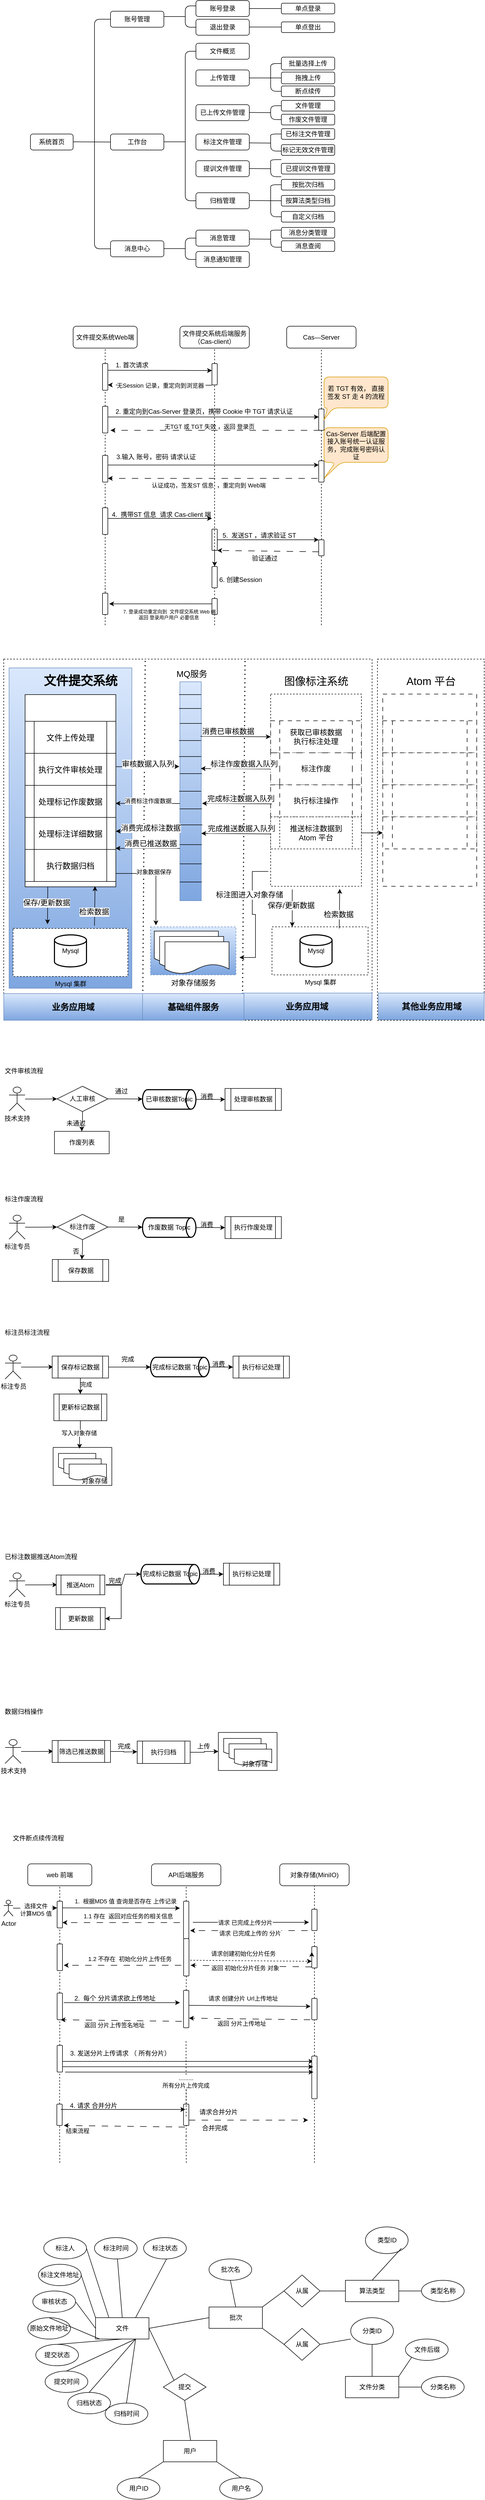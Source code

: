 <mxfile version="21.5.2" type="github">
  <diagram name="第 1 页" id="7c6GsXfPJmpXfs3PlYZG">
    <mxGraphModel dx="928" dy="878" grid="1" gridSize="10" guides="1" tooltips="1" connect="1" arrows="1" fold="1" page="1" pageScale="1" pageWidth="827" pageHeight="1169" math="0" shadow="0">
      <root>
        <mxCell id="0" />
        <mxCell id="1" parent="0" />
        <mxCell id="yygzeU2XcS9XZKGM1RRa-118" value="" style="rounded=0;whiteSpace=wrap;html=1;dashed=1;" parent="1" vertex="1">
          <mxGeometry x="720" y="1313.5" width="200" height="676.5" as="geometry" />
        </mxCell>
        <mxCell id="yygzeU2XcS9XZKGM1RRa-39" value="" style="verticalLabelPosition=bottom;verticalAlign=top;html=1;shape=mxgraph.basic.rect;fillColor2=none;strokeWidth=1;size=20;indent=5;dashed=1;" parent="1" vertex="1">
          <mxGeometry x="20" y="1313.5" width="690" height="676.5" as="geometry" />
        </mxCell>
        <mxCell id="aP0u4b7G6DM2XEWyZUNt-67" value="" style="group;rounded=1;" parent="1" vertex="1" connectable="0">
          <mxGeometry x="70" y="80" width="570" height="500" as="geometry" />
        </mxCell>
        <mxCell id="wxbYk-_Pf0BUAbt0VrcZ-1" value="系统首页" style="rounded=1;whiteSpace=wrap;html=1;labelBackgroundColor=none;" parent="aP0u4b7G6DM2XEWyZUNt-67" vertex="1">
          <mxGeometry y="250" width="80" height="30" as="geometry" />
        </mxCell>
        <mxCell id="aP0u4b7G6DM2XEWyZUNt-2" value="" style="endArrow=none;html=1;rounded=1;entryX=0;entryY=0.5;entryDx=0;entryDy=0;labelBackgroundColor=none;fontColor=default;" parent="aP0u4b7G6DM2XEWyZUNt-67" target="aP0u4b7G6DM2XEWyZUNt-4" edge="1">
          <mxGeometry width="50" height="50" relative="1" as="geometry">
            <mxPoint x="80" y="264.66" as="sourcePoint" />
            <mxPoint x="120" y="264.66" as="targetPoint" />
          </mxGeometry>
        </mxCell>
        <mxCell id="aP0u4b7G6DM2XEWyZUNt-3" value="账号管理" style="rounded=1;whiteSpace=wrap;html=1;labelBackgroundColor=none;" parent="aP0u4b7G6DM2XEWyZUNt-67" vertex="1">
          <mxGeometry x="150" y="20" width="100" height="30" as="geometry" />
        </mxCell>
        <mxCell id="aP0u4b7G6DM2XEWyZUNt-4" value="工作台" style="rounded=1;whiteSpace=wrap;html=1;labelBackgroundColor=none;" parent="aP0u4b7G6DM2XEWyZUNt-67" vertex="1">
          <mxGeometry x="150" y="250" width="100" height="30" as="geometry" />
        </mxCell>
        <mxCell id="aP0u4b7G6DM2XEWyZUNt-5" value="消息中心" style="rounded=1;whiteSpace=wrap;html=1;labelBackgroundColor=none;" parent="aP0u4b7G6DM2XEWyZUNt-67" vertex="1">
          <mxGeometry x="150" y="450" width="100" height="30" as="geometry" />
        </mxCell>
        <mxCell id="aP0u4b7G6DM2XEWyZUNt-6" value="" style="endArrow=none;html=1;rounded=1;entryX=0;entryY=0.5;entryDx=0;entryDy=0;exitX=0;exitY=0.5;exitDx=0;exitDy=0;labelBackgroundColor=none;fontColor=default;" parent="aP0u4b7G6DM2XEWyZUNt-67" source="aP0u4b7G6DM2XEWyZUNt-5" target="aP0u4b7G6DM2XEWyZUNt-3" edge="1">
          <mxGeometry width="50" height="50" relative="1" as="geometry">
            <mxPoint x="150" y="433.75" as="sourcePoint" />
            <mxPoint x="150" y="96.25" as="targetPoint" />
            <Array as="points">
              <mxPoint x="120" y="465" />
              <mxPoint x="120" y="35" />
            </Array>
          </mxGeometry>
        </mxCell>
        <mxCell id="aP0u4b7G6DM2XEWyZUNt-9" value="账号登录" style="rounded=1;whiteSpace=wrap;html=1;labelBackgroundColor=none;" parent="aP0u4b7G6DM2XEWyZUNt-67" vertex="1">
          <mxGeometry x="310" width="100" height="30" as="geometry" />
        </mxCell>
        <mxCell id="aP0u4b7G6DM2XEWyZUNt-10" value="退出登录" style="rounded=1;whiteSpace=wrap;html=1;labelBackgroundColor=none;" parent="aP0u4b7G6DM2XEWyZUNt-67" vertex="1">
          <mxGeometry x="310" y="35" width="100" height="30" as="geometry" />
        </mxCell>
        <mxCell id="aP0u4b7G6DM2XEWyZUNt-11" value="上传管理" style="rounded=1;whiteSpace=wrap;html=1;labelBackgroundColor=none;" parent="aP0u4b7G6DM2XEWyZUNt-67" vertex="1">
          <mxGeometry x="310" y="130" width="100" height="30" as="geometry" />
        </mxCell>
        <mxCell id="aP0u4b7G6DM2XEWyZUNt-12" value="已上传文件管理" style="rounded=1;whiteSpace=wrap;html=1;labelBackgroundColor=none;" parent="aP0u4b7G6DM2XEWyZUNt-67" vertex="1">
          <mxGeometry x="310" y="195" width="100" height="30" as="geometry" />
        </mxCell>
        <mxCell id="aP0u4b7G6DM2XEWyZUNt-13" value="标注文件管理" style="rounded=1;whiteSpace=wrap;html=1;labelBackgroundColor=none;" parent="aP0u4b7G6DM2XEWyZUNt-67" vertex="1">
          <mxGeometry x="310" y="250" width="100" height="30" as="geometry" />
        </mxCell>
        <mxCell id="aP0u4b7G6DM2XEWyZUNt-15" value="归档管理" style="rounded=1;whiteSpace=wrap;html=1;labelBackgroundColor=none;" parent="aP0u4b7G6DM2XEWyZUNt-67" vertex="1">
          <mxGeometry x="310" y="360" width="100" height="30" as="geometry" />
        </mxCell>
        <mxCell id="aP0u4b7G6DM2XEWyZUNt-16" value="单点登录" style="rounded=1;whiteSpace=wrap;html=1;labelBackgroundColor=none;" parent="aP0u4b7G6DM2XEWyZUNt-67" vertex="1">
          <mxGeometry x="470" y="5" width="100" height="20" as="geometry" />
        </mxCell>
        <mxCell id="aP0u4b7G6DM2XEWyZUNt-17" value="单点登出" style="rounded=1;whiteSpace=wrap;html=1;labelBackgroundColor=none;" parent="aP0u4b7G6DM2XEWyZUNt-67" vertex="1">
          <mxGeometry x="470" y="40" width="100" height="20" as="geometry" />
        </mxCell>
        <mxCell id="aP0u4b7G6DM2XEWyZUNt-20" value="提训文件管理" style="rounded=1;whiteSpace=wrap;html=1;labelBackgroundColor=none;" parent="aP0u4b7G6DM2XEWyZUNt-67" vertex="1">
          <mxGeometry x="310" y="300" width="100" height="30" as="geometry" />
        </mxCell>
        <mxCell id="aP0u4b7G6DM2XEWyZUNt-22" value="批量选择上传" style="rounded=1;whiteSpace=wrap;html=1;labelBackgroundColor=none;" parent="aP0u4b7G6DM2XEWyZUNt-67" vertex="1">
          <mxGeometry x="470" y="106" width="100" height="24" as="geometry" />
        </mxCell>
        <mxCell id="aP0u4b7G6DM2XEWyZUNt-23" value="拖拽上传" style="rounded=1;whiteSpace=wrap;html=1;labelBackgroundColor=none;" parent="aP0u4b7G6DM2XEWyZUNt-67" vertex="1">
          <mxGeometry x="470" y="134" width="100" height="22" as="geometry" />
        </mxCell>
        <mxCell id="aP0u4b7G6DM2XEWyZUNt-24" value="断点续传" style="rounded=1;whiteSpace=wrap;html=1;labelBackgroundColor=none;" parent="aP0u4b7G6DM2XEWyZUNt-67" vertex="1">
          <mxGeometry x="470" y="160" width="100" height="20" as="geometry" />
        </mxCell>
        <mxCell id="aP0u4b7G6DM2XEWyZUNt-25" value="文件管理" style="rounded=1;whiteSpace=wrap;html=1;labelBackgroundColor=none;" parent="aP0u4b7G6DM2XEWyZUNt-67" vertex="1">
          <mxGeometry x="470" y="187" width="100" height="20" as="geometry" />
        </mxCell>
        <mxCell id="aP0u4b7G6DM2XEWyZUNt-26" value="作废文件管理" style="rounded=1;whiteSpace=wrap;html=1;labelBackgroundColor=none;" parent="aP0u4b7G6DM2XEWyZUNt-67" vertex="1">
          <mxGeometry x="470" y="213" width="100" height="20" as="geometry" />
        </mxCell>
        <mxCell id="aP0u4b7G6DM2XEWyZUNt-28" value="已标注文件管理" style="rounded=1;whiteSpace=wrap;html=1;labelBackgroundColor=none;" parent="aP0u4b7G6DM2XEWyZUNt-67" vertex="1">
          <mxGeometry x="470" y="240" width="100" height="20" as="geometry" />
        </mxCell>
        <mxCell id="aP0u4b7G6DM2XEWyZUNt-29" value="标记无效文件管理" style="rounded=1;whiteSpace=wrap;html=1;labelBackgroundColor=none;" parent="aP0u4b7G6DM2XEWyZUNt-67" vertex="1">
          <mxGeometry x="470" y="270" width="100" height="20" as="geometry" />
        </mxCell>
        <mxCell id="aP0u4b7G6DM2XEWyZUNt-30" value="已提训文件管理" style="rounded=1;whiteSpace=wrap;html=1;labelBackgroundColor=none;" parent="aP0u4b7G6DM2XEWyZUNt-67" vertex="1">
          <mxGeometry x="470" y="305" width="100" height="20" as="geometry" />
        </mxCell>
        <mxCell id="aP0u4b7G6DM2XEWyZUNt-31" value="按批次归档" style="rounded=1;whiteSpace=wrap;html=1;labelBackgroundColor=none;" parent="aP0u4b7G6DM2XEWyZUNt-67" vertex="1">
          <mxGeometry x="470" y="335" width="100" height="20" as="geometry" />
        </mxCell>
        <mxCell id="aP0u4b7G6DM2XEWyZUNt-32" value="按算法类型归档" style="rounded=1;whiteSpace=wrap;html=1;labelBackgroundColor=none;" parent="aP0u4b7G6DM2XEWyZUNt-67" vertex="1">
          <mxGeometry x="470" y="365" width="100" height="20" as="geometry" />
        </mxCell>
        <mxCell id="aP0u4b7G6DM2XEWyZUNt-33" value="自定义归档" style="rounded=1;whiteSpace=wrap;html=1;labelBackgroundColor=none;" parent="aP0u4b7G6DM2XEWyZUNt-67" vertex="1">
          <mxGeometry x="470" y="395" width="100" height="20" as="geometry" />
        </mxCell>
        <mxCell id="aP0u4b7G6DM2XEWyZUNt-34" value="消息管理" style="rounded=1;whiteSpace=wrap;html=1;labelBackgroundColor=none;" parent="aP0u4b7G6DM2XEWyZUNt-67" vertex="1">
          <mxGeometry x="310" y="430" width="100" height="30" as="geometry" />
        </mxCell>
        <mxCell id="aP0u4b7G6DM2XEWyZUNt-35" value="消息通知管理" style="rounded=1;whiteSpace=wrap;html=1;labelBackgroundColor=none;" parent="aP0u4b7G6DM2XEWyZUNt-67" vertex="1">
          <mxGeometry x="310" y="470" width="100" height="30" as="geometry" />
        </mxCell>
        <mxCell id="aP0u4b7G6DM2XEWyZUNt-37" value="消息分类管理" style="rounded=1;whiteSpace=wrap;html=1;labelBackgroundColor=none;" parent="aP0u4b7G6DM2XEWyZUNt-67" vertex="1">
          <mxGeometry x="470" y="425" width="100" height="20" as="geometry" />
        </mxCell>
        <mxCell id="aP0u4b7G6DM2XEWyZUNt-38" value="消息查阅" style="rounded=1;whiteSpace=wrap;html=1;labelBackgroundColor=none;" parent="aP0u4b7G6DM2XEWyZUNt-67" vertex="1">
          <mxGeometry x="470" y="450" width="100" height="20" as="geometry" />
        </mxCell>
        <mxCell id="aP0u4b7G6DM2XEWyZUNt-42" value="" style="endArrow=none;html=1;rounded=1;exitX=0;exitY=0.5;exitDx=0;exitDy=0;entryX=0;entryY=0.5;entryDx=0;entryDy=0;labelBackgroundColor=none;fontColor=default;" parent="aP0u4b7G6DM2XEWyZUNt-67" source="aP0u4b7G6DM2XEWyZUNt-15" target="aP0u4b7G6DM2XEWyZUNt-65" edge="1">
          <mxGeometry width="50" height="50" relative="1" as="geometry">
            <mxPoint x="260" y="60" as="sourcePoint" />
            <mxPoint x="310" y="10" as="targetPoint" />
            <Array as="points">
              <mxPoint x="290" y="375" />
              <mxPoint x="290" y="95" />
            </Array>
          </mxGeometry>
        </mxCell>
        <mxCell id="aP0u4b7G6DM2XEWyZUNt-43" value="" style="endArrow=none;html=1;rounded=1;labelBackgroundColor=none;fontColor=default;" parent="aP0u4b7G6DM2XEWyZUNt-67" edge="1">
          <mxGeometry width="50" height="50" relative="1" as="geometry">
            <mxPoint x="250" y="264.66" as="sourcePoint" />
            <mxPoint x="290" y="264.66" as="targetPoint" />
          </mxGeometry>
        </mxCell>
        <mxCell id="aP0u4b7G6DM2XEWyZUNt-45" value="" style="endArrow=none;html=1;rounded=1;exitX=0;exitY=0.5;exitDx=0;exitDy=0;entryX=0;entryY=0.5;entryDx=0;entryDy=0;labelBackgroundColor=none;fontColor=default;" parent="aP0u4b7G6DM2XEWyZUNt-67" source="aP0u4b7G6DM2XEWyZUNt-10" edge="1">
          <mxGeometry width="50" height="50" relative="1" as="geometry">
            <mxPoint x="310" y="260" as="sourcePoint" />
            <mxPoint x="310" y="10" as="targetPoint" />
            <Array as="points">
              <mxPoint x="290" y="50" />
              <mxPoint x="290" y="10" />
            </Array>
          </mxGeometry>
        </mxCell>
        <mxCell id="aP0u4b7G6DM2XEWyZUNt-46" value="" style="endArrow=none;html=1;rounded=1;labelBackgroundColor=none;fontColor=default;" parent="aP0u4b7G6DM2XEWyZUNt-67" edge="1">
          <mxGeometry width="50" height="50" relative="1" as="geometry">
            <mxPoint x="250" y="30.0" as="sourcePoint" />
            <mxPoint x="290" y="30.0" as="targetPoint" />
          </mxGeometry>
        </mxCell>
        <mxCell id="aP0u4b7G6DM2XEWyZUNt-47" value="" style="endArrow=none;html=1;rounded=1;exitX=0;exitY=0.5;exitDx=0;exitDy=0;labelBackgroundColor=none;fontColor=default;" parent="aP0u4b7G6DM2XEWyZUNt-67" source="aP0u4b7G6DM2XEWyZUNt-35" edge="1">
          <mxGeometry width="50" height="50" relative="1" as="geometry">
            <mxPoint x="310" y="500" as="sourcePoint" />
            <mxPoint x="310" y="445" as="targetPoint" />
            <Array as="points">
              <mxPoint x="290" y="485" />
              <mxPoint x="290" y="445" />
            </Array>
          </mxGeometry>
        </mxCell>
        <mxCell id="aP0u4b7G6DM2XEWyZUNt-48" value="" style="endArrow=none;html=1;rounded=1;labelBackgroundColor=none;fontColor=default;" parent="aP0u4b7G6DM2XEWyZUNt-67" edge="1">
          <mxGeometry width="50" height="50" relative="1" as="geometry">
            <mxPoint x="250" y="464.66" as="sourcePoint" />
            <mxPoint x="290" y="464.66" as="targetPoint" />
          </mxGeometry>
        </mxCell>
        <mxCell id="aP0u4b7G6DM2XEWyZUNt-49" value="" style="endArrow=none;html=1;rounded=1;entryX=0;entryY=0.5;entryDx=0;entryDy=0;exitX=1;exitY=0.5;exitDx=0;exitDy=0;labelBackgroundColor=none;fontColor=default;" parent="aP0u4b7G6DM2XEWyZUNt-67" source="aP0u4b7G6DM2XEWyZUNt-9" target="aP0u4b7G6DM2XEWyZUNt-16" edge="1">
          <mxGeometry width="50" height="50" relative="1" as="geometry">
            <mxPoint x="410" y="20" as="sourcePoint" />
            <mxPoint x="460" y="-30" as="targetPoint" />
          </mxGeometry>
        </mxCell>
        <mxCell id="aP0u4b7G6DM2XEWyZUNt-50" value="" style="endArrow=none;html=1;rounded=1;entryX=0;entryY=0.5;entryDx=0;entryDy=0;exitX=1;exitY=0.5;exitDx=0;exitDy=0;labelBackgroundColor=none;fontColor=default;" parent="aP0u4b7G6DM2XEWyZUNt-67" edge="1">
          <mxGeometry width="50" height="50" relative="1" as="geometry">
            <mxPoint x="410" y="49.66" as="sourcePoint" />
            <mxPoint x="470" y="49.66" as="targetPoint" />
          </mxGeometry>
        </mxCell>
        <mxCell id="aP0u4b7G6DM2XEWyZUNt-51" value="" style="endArrow=none;html=1;rounded=1;entryX=0;entryY=0.5;entryDx=0;entryDy=0;exitX=0;exitY=0.5;exitDx=0;exitDy=0;labelBackgroundColor=none;fontColor=default;" parent="aP0u4b7G6DM2XEWyZUNt-67" source="aP0u4b7G6DM2XEWyZUNt-24" target="aP0u4b7G6DM2XEWyZUNt-22" edge="1">
          <mxGeometry width="50" height="50" relative="1" as="geometry">
            <mxPoint x="470" y="140" as="sourcePoint" />
            <mxPoint x="470" y="110" as="targetPoint" />
            <Array as="points">
              <mxPoint x="450" y="170" />
              <mxPoint x="450" y="140" />
              <mxPoint x="450" y="118" />
            </Array>
          </mxGeometry>
        </mxCell>
        <mxCell id="aP0u4b7G6DM2XEWyZUNt-53" value="" style="endArrow=none;html=1;rounded=1;exitX=1;exitY=0.5;exitDx=0;exitDy=0;entryX=0;entryY=0.5;entryDx=0;entryDy=0;labelBackgroundColor=none;fontColor=default;" parent="aP0u4b7G6DM2XEWyZUNt-67" source="aP0u4b7G6DM2XEWyZUNt-11" target="aP0u4b7G6DM2XEWyZUNt-23" edge="1">
          <mxGeometry width="50" height="50" relative="1" as="geometry">
            <mxPoint x="410" y="135.66" as="sourcePoint" />
            <mxPoint x="450" y="136" as="targetPoint" />
          </mxGeometry>
        </mxCell>
        <mxCell id="aP0u4b7G6DM2XEWyZUNt-54" value="" style="endArrow=none;html=1;rounded=1;entryX=0;entryY=0.5;entryDx=0;entryDy=0;exitX=0;exitY=0.5;exitDx=0;exitDy=0;labelBackgroundColor=none;fontColor=default;" parent="aP0u4b7G6DM2XEWyZUNt-67" source="aP0u4b7G6DM2XEWyZUNt-26" target="aP0u4b7G6DM2XEWyZUNt-25" edge="1">
          <mxGeometry width="50" height="50" relative="1" as="geometry">
            <mxPoint x="470" y="227" as="sourcePoint" />
            <mxPoint x="470" y="175" as="targetPoint" />
            <Array as="points">
              <mxPoint x="450" y="223" />
              <mxPoint x="450" y="197" />
            </Array>
          </mxGeometry>
        </mxCell>
        <mxCell id="aP0u4b7G6DM2XEWyZUNt-55" value="" style="endArrow=none;html=1;rounded=1;exitX=1;exitY=0.5;exitDx=0;exitDy=0;labelBackgroundColor=none;fontColor=default;" parent="aP0u4b7G6DM2XEWyZUNt-67" edge="1">
          <mxGeometry width="50" height="50" relative="1" as="geometry">
            <mxPoint x="410" y="209.66" as="sourcePoint" />
            <mxPoint x="450" y="210" as="targetPoint" />
          </mxGeometry>
        </mxCell>
        <mxCell id="aP0u4b7G6DM2XEWyZUNt-56" value="" style="endArrow=none;html=1;rounded=1;entryX=0;entryY=0.5;entryDx=0;entryDy=0;exitX=0;exitY=0.5;exitDx=0;exitDy=0;labelBackgroundColor=none;fontColor=default;" parent="aP0u4b7G6DM2XEWyZUNt-67" edge="1">
          <mxGeometry width="50" height="50" relative="1" as="geometry">
            <mxPoint x="470" y="282" as="sourcePoint" />
            <mxPoint x="470" y="250" as="targetPoint" />
            <Array as="points">
              <mxPoint x="450" y="282" />
              <mxPoint x="450" y="262" />
              <mxPoint x="450" y="250" />
            </Array>
          </mxGeometry>
        </mxCell>
        <mxCell id="aP0u4b7G6DM2XEWyZUNt-57" value="" style="endArrow=none;html=1;rounded=1;exitX=1;exitY=0.5;exitDx=0;exitDy=0;labelBackgroundColor=none;fontColor=default;" parent="aP0u4b7G6DM2XEWyZUNt-67" edge="1">
          <mxGeometry width="50" height="50" relative="1" as="geometry">
            <mxPoint x="410" y="266.66" as="sourcePoint" />
            <mxPoint x="450" y="267" as="targetPoint" />
          </mxGeometry>
        </mxCell>
        <mxCell id="aP0u4b7G6DM2XEWyZUNt-58" value="" style="endArrow=none;html=1;rounded=1;entryX=0;entryY=0.5;entryDx=0;entryDy=0;exitX=0;exitY=0.5;exitDx=0;exitDy=0;labelBackgroundColor=none;fontColor=default;" parent="aP0u4b7G6DM2XEWyZUNt-67" edge="1">
          <mxGeometry width="50" height="50" relative="1" as="geometry">
            <mxPoint x="470" y="330" as="sourcePoint" />
            <mxPoint x="470" y="298" as="targetPoint" />
            <Array as="points">
              <mxPoint x="450" y="330" />
              <mxPoint x="450" y="310" />
              <mxPoint x="450" y="298" />
            </Array>
          </mxGeometry>
        </mxCell>
        <mxCell id="aP0u4b7G6DM2XEWyZUNt-59" value="" style="endArrow=none;html=1;rounded=1;exitX=1;exitY=0.5;exitDx=0;exitDy=0;labelBackgroundColor=none;fontColor=default;" parent="aP0u4b7G6DM2XEWyZUNt-67" edge="1">
          <mxGeometry width="50" height="50" relative="1" as="geometry">
            <mxPoint x="410" y="314.66" as="sourcePoint" />
            <mxPoint x="450" y="315" as="targetPoint" />
          </mxGeometry>
        </mxCell>
        <mxCell id="aP0u4b7G6DM2XEWyZUNt-61" value="" style="endArrow=none;html=1;rounded=1;exitX=1;exitY=0.5;exitDx=0;exitDy=0;entryX=0;entryY=0.5;entryDx=0;entryDy=0;labelBackgroundColor=none;fontColor=default;" parent="aP0u4b7G6DM2XEWyZUNt-67" target="aP0u4b7G6DM2XEWyZUNt-32" edge="1">
          <mxGeometry width="50" height="50" relative="1" as="geometry">
            <mxPoint x="410" y="374.66" as="sourcePoint" />
            <mxPoint x="450" y="375" as="targetPoint" />
          </mxGeometry>
        </mxCell>
        <mxCell id="aP0u4b7G6DM2XEWyZUNt-62" value="" style="endArrow=none;html=1;rounded=1;entryX=0;entryY=0.5;entryDx=0;entryDy=0;exitX=0;exitY=0.5;exitDx=0;exitDy=0;labelBackgroundColor=none;fontColor=default;" parent="aP0u4b7G6DM2XEWyZUNt-67" edge="1">
          <mxGeometry width="50" height="50" relative="1" as="geometry">
            <mxPoint x="470" y="462" as="sourcePoint" />
            <mxPoint x="470" y="430" as="targetPoint" />
            <Array as="points">
              <mxPoint x="450" y="462" />
              <mxPoint x="450" y="442" />
              <mxPoint x="450" y="430" />
            </Array>
          </mxGeometry>
        </mxCell>
        <mxCell id="aP0u4b7G6DM2XEWyZUNt-63" value="" style="endArrow=none;html=1;rounded=1;exitX=1;exitY=0.5;exitDx=0;exitDy=0;labelBackgroundColor=none;fontColor=default;" parent="aP0u4b7G6DM2XEWyZUNt-67" edge="1">
          <mxGeometry width="50" height="50" relative="1" as="geometry">
            <mxPoint x="410" y="446.66" as="sourcePoint" />
            <mxPoint x="450" y="447" as="targetPoint" />
          </mxGeometry>
        </mxCell>
        <mxCell id="aP0u4b7G6DM2XEWyZUNt-64" value="" style="endArrow=none;html=1;rounded=1;entryX=0;entryY=0.5;entryDx=0;entryDy=0;exitX=0;exitY=0.5;exitDx=0;exitDy=0;labelBackgroundColor=none;fontColor=default;" parent="aP0u4b7G6DM2XEWyZUNt-67" source="aP0u4b7G6DM2XEWyZUNt-33" target="aP0u4b7G6DM2XEWyZUNt-31" edge="1">
          <mxGeometry width="50" height="50" relative="1" as="geometry">
            <mxPoint x="470" y="382" as="sourcePoint" />
            <mxPoint x="470" y="350" as="targetPoint" />
            <Array as="points">
              <mxPoint x="450" y="405" />
              <mxPoint x="450" y="362" />
              <mxPoint x="450" y="345" />
            </Array>
          </mxGeometry>
        </mxCell>
        <mxCell id="aP0u4b7G6DM2XEWyZUNt-65" value="文件概览" style="rounded=1;whiteSpace=wrap;html=1;labelBackgroundColor=none;" parent="aP0u4b7G6DM2XEWyZUNt-67" vertex="1">
          <mxGeometry x="310" y="80" width="100" height="30" as="geometry" />
        </mxCell>
        <mxCell id="yygzeU2XcS9XZKGM1RRa-15" value="" style="rounded=0;whiteSpace=wrap;html=1;dashed=1;" parent="1" vertex="1">
          <mxGeometry x="520" y="1379" width="170" height="360" as="geometry" />
        </mxCell>
        <mxCell id="yygzeU2XcS9XZKGM1RRa-16" value="获取已审核数据&lt;br style=&quot;font-size: 14px;&quot;&gt;执行标注处理" style="shape=process;whiteSpace=wrap;html=1;backgroundOutline=1;dashed=1;dashPattern=8 8;fontSize=14;" parent="1" vertex="1">
          <mxGeometry x="520" y="1429" width="170" height="60" as="geometry" />
        </mxCell>
        <mxCell id="yygzeU2XcS9XZKGM1RRa-17" value="图像标注系统" style="text;html=1;strokeColor=none;fillColor=none;align=center;verticalAlign=middle;whiteSpace=wrap;rounded=0;fontSize=20;fontStyle=0" parent="1" vertex="1">
          <mxGeometry x="542.5" y="1338" width="125" height="31" as="geometry" />
        </mxCell>
        <mxCell id="yygzeU2XcS9XZKGM1RRa-24" value="" style="verticalLabelPosition=bottom;verticalAlign=top;html=1;shape=mxgraph.basic.rect;fillColor2=none;strokeWidth=1;size=17.41;indent=5;fillColor=#dae8fc;gradientColor=#7ea6e0;strokeColor=#6c8ebf;" parent="1" vertex="1">
          <mxGeometry x="350" y="1356" width="40" height="410" as="geometry" />
        </mxCell>
        <mxCell id="yygzeU2XcS9XZKGM1RRa-29" value="标注作废" style="shape=process;whiteSpace=wrap;html=1;backgroundOutline=1;dashed=1;dashPattern=12 12;fontSize=14;" parent="1" vertex="1">
          <mxGeometry x="520" y="1489" width="170" height="60" as="geometry" />
        </mxCell>
        <mxCell id="yygzeU2XcS9XZKGM1RRa-30" value="执行标注操作" style="shape=process;whiteSpace=wrap;html=1;backgroundOutline=1;dashed=1;dashPattern=8 8;fontSize=14;" parent="1" vertex="1">
          <mxGeometry x="520" y="1549" width="170" height="60" as="geometry" />
        </mxCell>
        <mxCell id="yygzeU2XcS9XZKGM1RRa-38" value="" style="edgeStyle=orthogonalEdgeStyle;rounded=0;orthogonalLoop=1;jettySize=auto;html=1;" parent="1" source="yygzeU2XcS9XZKGM1RRa-31" target="yygzeU2XcS9XZKGM1RRa-37" edge="1">
          <mxGeometry relative="1" as="geometry" />
        </mxCell>
        <mxCell id="yygzeU2XcS9XZKGM1RRa-31" value="推送标注数据到 Atom 平台" style="shape=process;whiteSpace=wrap;html=1;backgroundOutline=1;dashed=1;fontSize=14;" parent="1" vertex="1">
          <mxGeometry x="520" y="1609" width="170" height="60" as="geometry" />
        </mxCell>
        <mxCell id="yygzeU2XcS9XZKGM1RRa-32" value="" style="rounded=0;whiteSpace=wrap;html=1;dashed=1;dashPattern=8 8;" parent="1" vertex="1">
          <mxGeometry x="730" y="1379" width="176" height="360" as="geometry" />
        </mxCell>
        <mxCell id="yygzeU2XcS9XZKGM1RRa-33" value="" style="shape=process;whiteSpace=wrap;html=1;backgroundOutline=1;dashed=1;dashPattern=8 8;" parent="1" vertex="1">
          <mxGeometry x="730" y="1429" width="176" height="60" as="geometry" />
        </mxCell>
        <mxCell id="yygzeU2XcS9XZKGM1RRa-34" value="Atom 平台" style="text;html=1;strokeColor=none;fillColor=none;align=center;verticalAlign=middle;whiteSpace=wrap;rounded=0;fontSize=20;fontStyle=0;dashed=1;dashPattern=8 8;" parent="1" vertex="1">
          <mxGeometry x="757.5" y="1338" width="125" height="31" as="geometry" />
        </mxCell>
        <mxCell id="yygzeU2XcS9XZKGM1RRa-55" value="" style="rounded=0;whiteSpace=wrap;html=1;fillColor=#dae8fc;gradientColor=#7ea6e0;strokeColor=#6c8ebf;" parent="1" vertex="1">
          <mxGeometry x="30" y="1330" width="230" height="600" as="geometry" />
        </mxCell>
        <mxCell id="yygzeU2XcS9XZKGM1RRa-35" value="" style="shape=process;whiteSpace=wrap;html=1;backgroundOutline=1;dashed=1;dashPattern=8 8;" parent="1" vertex="1">
          <mxGeometry x="730" y="1489" width="176" height="60" as="geometry" />
        </mxCell>
        <mxCell id="yygzeU2XcS9XZKGM1RRa-36" value="" style="shape=process;whiteSpace=wrap;html=1;backgroundOutline=1;dashed=1;dashPattern=8 8;" parent="1" vertex="1">
          <mxGeometry x="730" y="1549" width="176" height="60" as="geometry" />
        </mxCell>
        <mxCell id="yygzeU2XcS9XZKGM1RRa-37" value="" style="shape=process;whiteSpace=wrap;html=1;backgroundOutline=1;dashed=1;dashPattern=8 8;" parent="1" vertex="1">
          <mxGeometry x="730" y="1609" width="176" height="60" as="geometry" />
        </mxCell>
        <mxCell id="yygzeU2XcS9XZKGM1RRa-47" value="" style="group;" parent="1" vertex="1" connectable="0">
          <mxGeometry x="60" y="1380" width="170" height="360" as="geometry" />
        </mxCell>
        <mxCell id="yygzeU2XcS9XZKGM1RRa-12" value="" style="rounded=0;whiteSpace=wrap;html=1;" parent="yygzeU2XcS9XZKGM1RRa-47" vertex="1">
          <mxGeometry width="170" height="360" as="geometry" />
        </mxCell>
        <mxCell id="yygzeU2XcS9XZKGM1RRa-13" value="文件上传处理" style="shape=process;whiteSpace=wrap;html=1;backgroundOutline=1;fontStyle=0;fontSize=15;" parent="yygzeU2XcS9XZKGM1RRa-47" vertex="1">
          <mxGeometry y="50" width="170" height="60" as="geometry" />
        </mxCell>
        <mxCell id="yygzeU2XcS9XZKGM1RRa-19" value="执行文件审核处理" style="shape=process;whiteSpace=wrap;html=1;backgroundOutline=1;fontStyle=0;fontSize=15;" parent="yygzeU2XcS9XZKGM1RRa-47" vertex="1">
          <mxGeometry y="110" width="170" height="60" as="geometry" />
        </mxCell>
        <mxCell id="yygzeU2XcS9XZKGM1RRa-20" value="处理标记作废数据" style="shape=process;whiteSpace=wrap;html=1;backgroundOutline=1;fontStyle=0;fontSize=15;" parent="yygzeU2XcS9XZKGM1RRa-47" vertex="1">
          <mxGeometry y="170" width="170" height="60" as="geometry" />
        </mxCell>
        <mxCell id="yygzeU2XcS9XZKGM1RRa-22" value="处理标注详细数据" style="shape=process;whiteSpace=wrap;html=1;backgroundOutline=1;fontStyle=0;fontSize=15;" parent="yygzeU2XcS9XZKGM1RRa-47" vertex="1">
          <mxGeometry y="230" width="170" height="60" as="geometry" />
        </mxCell>
        <mxCell id="yygzeU2XcS9XZKGM1RRa-23" value="执行数据归档" style="shape=process;whiteSpace=wrap;html=1;backgroundOutline=1;fontStyle=0;fontSize=15;" parent="yygzeU2XcS9XZKGM1RRa-47" vertex="1">
          <mxGeometry y="290" width="170" height="60" as="geometry" />
        </mxCell>
        <mxCell id="yygzeU2XcS9XZKGM1RRa-56" value="文件提交系统" style="text;html=1;strokeColor=none;fillColor=none;align=center;verticalAlign=middle;whiteSpace=wrap;rounded=0;fontSize=23;fontStyle=1" parent="1" vertex="1">
          <mxGeometry x="90" y="1338" width="147.5" height="31" as="geometry" />
        </mxCell>
        <mxCell id="yygzeU2XcS9XZKGM1RRa-57" value="Mysql 集群" style="verticalLabelPosition=bottom;verticalAlign=top;html=1;shape=mxgraph.basic.rect;fillColor2=none;strokeWidth=1;size=20;indent=5;dashed=1;" parent="1" vertex="1">
          <mxGeometry x="37.5" y="1818" width="215" height="90" as="geometry" />
        </mxCell>
        <mxCell id="yygzeU2XcS9XZKGM1RRa-58" value="Mysql" style="strokeWidth=2;html=1;shape=mxgraph.flowchart.database;whiteSpace=wrap;" parent="1" vertex="1">
          <mxGeometry x="115" y="1830" width="60" height="60" as="geometry" />
        </mxCell>
        <mxCell id="yygzeU2XcS9XZKGM1RRa-59" value="" style="endArrow=classic;html=1;rounded=0;exitX=0.25;exitY=1;exitDx=0;exitDy=0;" parent="1" source="yygzeU2XcS9XZKGM1RRa-12" edge="1">
          <mxGeometry width="50" height="50" relative="1" as="geometry">
            <mxPoint x="130" y="1765" as="sourcePoint" />
            <mxPoint x="102" y="1810" as="targetPoint" />
          </mxGeometry>
        </mxCell>
        <mxCell id="yygzeU2XcS9XZKGM1RRa-62" value="&lt;font style=&quot;font-size: 14px;&quot;&gt;保存/更新数据&lt;/font&gt;" style="edgeLabel;html=1;align=center;verticalAlign=middle;resizable=0;points=[];" parent="yygzeU2XcS9XZKGM1RRa-59" vertex="1" connectable="0">
          <mxGeometry x="-0.177" y="-3" relative="1" as="geometry">
            <mxPoint y="1" as="offset" />
          </mxGeometry>
        </mxCell>
        <mxCell id="yygzeU2XcS9XZKGM1RRa-61" value="" style="endArrow=classic;html=1;rounded=0;exitX=0.25;exitY=1;exitDx=0;exitDy=0;entryX=0.264;entryY=0.039;entryDx=0;entryDy=0;entryPerimeter=0;" parent="1" edge="1">
          <mxGeometry width="50" height="50" relative="1" as="geometry">
            <mxPoint x="190" y="1813" as="sourcePoint" />
            <mxPoint x="191" y="1739" as="targetPoint" />
          </mxGeometry>
        </mxCell>
        <mxCell id="yygzeU2XcS9XZKGM1RRa-63" value="&lt;font style=&quot;font-size: 14px;&quot;&gt;检索数据&lt;/font&gt;" style="edgeLabel;html=1;align=center;verticalAlign=middle;resizable=0;points=[];" parent="yygzeU2XcS9XZKGM1RRa-61" vertex="1" connectable="0">
          <mxGeometry x="-0.282" y="2" relative="1" as="geometry">
            <mxPoint as="offset" />
          </mxGeometry>
        </mxCell>
        <mxCell id="yygzeU2XcS9XZKGM1RRa-64" value="Mysql 集群" style="verticalLabelPosition=bottom;verticalAlign=top;html=1;shape=mxgraph.basic.rect;fillColor2=none;strokeWidth=1;size=20;indent=5;dashed=1;" parent="1" vertex="1">
          <mxGeometry x="522.5" y="1815" width="180" height="90" as="geometry" />
        </mxCell>
        <mxCell id="yygzeU2XcS9XZKGM1RRa-65" value="Mysql" style="strokeWidth=2;html=1;shape=mxgraph.flowchart.database;whiteSpace=wrap;" parent="1" vertex="1">
          <mxGeometry x="575" y="1830" width="60" height="60" as="geometry" />
        </mxCell>
        <mxCell id="yygzeU2XcS9XZKGM1RRa-66" value="&lt;font style=&quot;font-size: 16px;&quot;&gt;MQ服务&lt;/font&gt;" style="text;html=1;strokeColor=none;fillColor=none;align=center;verticalAlign=middle;whiteSpace=wrap;rounded=0;fontSize=20;fontStyle=0" parent="1" vertex="1">
          <mxGeometry x="309.5" y="1330" width="125" height="18" as="geometry" />
        </mxCell>
        <mxCell id="yygzeU2XcS9XZKGM1RRa-67" value="&lt;font style=&quot;font-size: 14px;&quot;&gt;对象存储服务&lt;/font&gt;" style="verticalLabelPosition=bottom;verticalAlign=top;html=1;shape=mxgraph.basic.rect;fillColor2=none;strokeWidth=1;size=20;indent=5;dashed=1;fillColor=#dae8fc;gradientColor=#7ea6e0;strokeColor=#6c8ebf;" parent="1" vertex="1">
          <mxGeometry x="295" y="1815" width="160" height="90" as="geometry" />
        </mxCell>
        <mxCell id="yygzeU2XcS9XZKGM1RRa-68" value="" style="shape=document;whiteSpace=wrap;html=1;boundedLbl=1;" parent="1" vertex="1">
          <mxGeometry x="302" y="1823" width="120" height="60" as="geometry" />
        </mxCell>
        <mxCell id="yygzeU2XcS9XZKGM1RRa-69" value="" style="shape=document;whiteSpace=wrap;html=1;boundedLbl=1;" parent="1" vertex="1">
          <mxGeometry x="312" y="1833" width="120" height="60" as="geometry" />
        </mxCell>
        <mxCell id="yygzeU2XcS9XZKGM1RRa-70" value="" style="shape=document;whiteSpace=wrap;html=1;boundedLbl=1;" parent="1" vertex="1">
          <mxGeometry x="322" y="1843" width="120" height="60" as="geometry" />
        </mxCell>
        <mxCell id="yygzeU2XcS9XZKGM1RRa-72" value="" style="endArrow=none;dashed=1;html=1;dashPattern=1 3;strokeWidth=2;rounded=0;exitX=0.384;exitY=0.005;exitDx=0;exitDy=0;exitPerimeter=0;entryX=0.377;entryY=1;entryDx=0;entryDy=0;entryPerimeter=0;" parent="1" source="yygzeU2XcS9XZKGM1RRa-39" target="yygzeU2XcS9XZKGM1RRa-39" edge="1">
          <mxGeometry width="50" height="50" relative="1" as="geometry">
            <mxPoint x="477.5" y="1609.0" as="sourcePoint" />
            <mxPoint x="277.5" y="1639" as="targetPoint" />
          </mxGeometry>
        </mxCell>
        <mxCell id="yygzeU2XcS9XZKGM1RRa-73" value="" style="endArrow=none;dashed=1;html=1;dashPattern=1 3;strokeWidth=2;rounded=0;exitX=0.384;exitY=0.005;exitDx=0;exitDy=0;exitPerimeter=0;entryX=0.377;entryY=1;entryDx=0;entryDy=0;entryPerimeter=0;" parent="1" edge="1">
          <mxGeometry width="50" height="50" relative="1" as="geometry">
            <mxPoint x="472" y="1317" as="sourcePoint" />
            <mxPoint x="467" y="1990" as="targetPoint" />
          </mxGeometry>
        </mxCell>
        <mxCell id="yygzeU2XcS9XZKGM1RRa-74" value="&lt;font style=&quot;font-size: 16px;&quot;&gt;业务应用域&lt;/font&gt;" style="rounded=0;whiteSpace=wrap;html=1;fillColor=#dae8fc;gradientColor=#7ea6e0;strokeColor=#6c8ebf;fontStyle=1" parent="1" vertex="1">
          <mxGeometry x="20" y="1940" width="260" height="50" as="geometry" />
        </mxCell>
        <mxCell id="yygzeU2XcS9XZKGM1RRa-75" value="&lt;font style=&quot;font-size: 16px;&quot;&gt;业务应用域&lt;/font&gt;" style="rounded=0;whiteSpace=wrap;html=1;fillColor=#dae8fc;gradientColor=#7ea6e0;strokeColor=#6c8ebf;fontStyle=1" parent="1" vertex="1">
          <mxGeometry x="466" y="1939" width="244" height="50" as="geometry" />
        </mxCell>
        <mxCell id="yygzeU2XcS9XZKGM1RRa-76" value="&lt;span style=&quot;font-size: 16px;&quot;&gt;基础组件服务&lt;/span&gt;" style="rounded=0;whiteSpace=wrap;html=1;fillColor=#dae8fc;gradientColor=#7ea6e0;strokeColor=#6c8ebf;fontStyle=1" parent="1" vertex="1">
          <mxGeometry x="280" y="1940" width="190" height="50" as="geometry" />
        </mxCell>
        <mxCell id="yygzeU2XcS9XZKGM1RRa-78" value="" style="endArrow=classic;html=1;rounded=0;entryX=-0.028;entryY=0.387;entryDx=0;entryDy=0;entryPerimeter=0;" parent="1" target="yygzeU2XcS9XZKGM1RRa-24" edge="1">
          <mxGeometry width="50" height="50" relative="1" as="geometry">
            <mxPoint x="230" y="1515" as="sourcePoint" />
            <mxPoint x="280" y="1470" as="targetPoint" />
          </mxGeometry>
        </mxCell>
        <mxCell id="yygzeU2XcS9XZKGM1RRa-79" value="&lt;font style=&quot;font-size: 14px;&quot;&gt;审核数据入队列&lt;/font&gt;" style="edgeLabel;html=1;align=center;verticalAlign=middle;resizable=0;points=[];" parent="yygzeU2XcS9XZKGM1RRa-78" vertex="1" connectable="0">
          <mxGeometry x="0.12" y="-1" relative="1" as="geometry">
            <mxPoint x="-7" y="-6" as="offset" />
          </mxGeometry>
        </mxCell>
        <mxCell id="yygzeU2XcS9XZKGM1RRa-80" value="" style="endArrow=classic;html=1;rounded=0;entryX=0;entryY=0.5;entryDx=0;entryDy=0;exitX=0.965;exitY=0.249;exitDx=0;exitDy=0;exitPerimeter=0;" parent="1" source="yygzeU2XcS9XZKGM1RRa-24" target="yygzeU2XcS9XZKGM1RRa-16" edge="1">
          <mxGeometry width="50" height="50" relative="1" as="geometry">
            <mxPoint x="400" y="1461.5" as="sourcePoint" />
            <mxPoint x="480" y="1457" as="targetPoint" />
          </mxGeometry>
        </mxCell>
        <mxCell id="yygzeU2XcS9XZKGM1RRa-81" value="&lt;font style=&quot;font-size: 14px;&quot;&gt;消费已审核数据&lt;/font&gt;" style="edgeLabel;html=1;align=center;verticalAlign=middle;resizable=0;points=[];" parent="yygzeU2XcS9XZKGM1RRa-80" vertex="1" connectable="0">
          <mxGeometry x="0.12" y="-1" relative="1" as="geometry">
            <mxPoint x="-22" y="-11" as="offset" />
          </mxGeometry>
        </mxCell>
        <mxCell id="yygzeU2XcS9XZKGM1RRa-82" value="" style="endArrow=classic;html=1;rounded=0;exitX=0.25;exitY=1;exitDx=0;exitDy=0;" parent="1" edge="1">
          <mxGeometry width="50" height="50" relative="1" as="geometry">
            <mxPoint x="560.41" y="1745" as="sourcePoint" />
            <mxPoint x="560.41" y="1815" as="targetPoint" />
          </mxGeometry>
        </mxCell>
        <mxCell id="yygzeU2XcS9XZKGM1RRa-83" value="&lt;font style=&quot;font-size: 14px;&quot;&gt;保存/更新数据&lt;/font&gt;" style="edgeLabel;html=1;align=center;verticalAlign=middle;resizable=0;points=[];" parent="yygzeU2XcS9XZKGM1RRa-82" vertex="1" connectable="0">
          <mxGeometry x="-0.177" y="-3" relative="1" as="geometry">
            <mxPoint y="1" as="offset" />
          </mxGeometry>
        </mxCell>
        <mxCell id="yygzeU2XcS9XZKGM1RRa-84" value="" style="endArrow=classic;html=1;rounded=0;exitX=0.25;exitY=1;exitDx=0;exitDy=0;entryX=0.264;entryY=0.039;entryDx=0;entryDy=0;entryPerimeter=0;" parent="1" edge="1">
          <mxGeometry width="50" height="50" relative="1" as="geometry">
            <mxPoint x="648.41" y="1818" as="sourcePoint" />
            <mxPoint x="649.41" y="1744" as="targetPoint" />
          </mxGeometry>
        </mxCell>
        <mxCell id="yygzeU2XcS9XZKGM1RRa-85" value="&lt;font style=&quot;font-size: 14px;&quot;&gt;检索数据&lt;/font&gt;" style="edgeLabel;html=1;align=center;verticalAlign=middle;resizable=0;points=[];" parent="yygzeU2XcS9XZKGM1RRa-84" vertex="1" connectable="0">
          <mxGeometry x="-0.282" y="2" relative="1" as="geometry">
            <mxPoint as="offset" />
          </mxGeometry>
        </mxCell>
        <mxCell id="yygzeU2XcS9XZKGM1RRa-86" value="" style="endArrow=classic;html=1;rounded=0;entryX=0;entryY=0.5;entryDx=0;entryDy=0;exitX=0.965;exitY=0.249;exitDx=0;exitDy=0;exitPerimeter=0;" parent="1" edge="1">
          <mxGeometry width="50" height="50" relative="1" as="geometry">
            <mxPoint x="520" y="1519.41" as="sourcePoint" />
            <mxPoint x="389" y="1518.41" as="targetPoint" />
          </mxGeometry>
        </mxCell>
        <mxCell id="yygzeU2XcS9XZKGM1RRa-87" value="&lt;font style=&quot;font-size: 14px;&quot;&gt;标注作废数据入队列&lt;/font&gt;" style="edgeLabel;html=1;align=center;verticalAlign=middle;resizable=0;points=[];" parent="yygzeU2XcS9XZKGM1RRa-86" vertex="1" connectable="0">
          <mxGeometry x="0.12" y="-1" relative="1" as="geometry">
            <mxPoint x="23" y="-8" as="offset" />
          </mxGeometry>
        </mxCell>
        <mxCell id="yygzeU2XcS9XZKGM1RRa-88" value="" style="endArrow=classic;html=1;rounded=0;entryX=0;entryY=0.5;entryDx=0;entryDy=0;exitX=0.965;exitY=0.249;exitDx=0;exitDy=0;exitPerimeter=0;" parent="1" edge="1">
          <mxGeometry width="50" height="50" relative="1" as="geometry">
            <mxPoint x="522.5" y="1584.69" as="sourcePoint" />
            <mxPoint x="391.5" y="1583.69" as="targetPoint" />
          </mxGeometry>
        </mxCell>
        <mxCell id="yygzeU2XcS9XZKGM1RRa-89" value="&lt;font style=&quot;font-size: 14px;&quot;&gt;完成标注数据入队列&lt;/font&gt;" style="edgeLabel;html=1;align=center;verticalAlign=middle;resizable=0;points=[];" parent="yygzeU2XcS9XZKGM1RRa-88" vertex="1" connectable="0">
          <mxGeometry x="0.12" y="-1" relative="1" as="geometry">
            <mxPoint x="15" y="-8" as="offset" />
          </mxGeometry>
        </mxCell>
        <mxCell id="yygzeU2XcS9XZKGM1RRa-90" value="" style="endArrow=classic;html=1;rounded=0;entryX=0;entryY=0.5;entryDx=0;entryDy=0;exitX=0.965;exitY=0.249;exitDx=0;exitDy=0;exitPerimeter=0;" parent="1" edge="1">
          <mxGeometry width="50" height="50" relative="1" as="geometry">
            <mxPoint x="521" y="1641.0" as="sourcePoint" />
            <mxPoint x="390" y="1640.0" as="targetPoint" />
          </mxGeometry>
        </mxCell>
        <mxCell id="yygzeU2XcS9XZKGM1RRa-91" value="&lt;font style=&quot;font-size: 14px;&quot;&gt;完成推送数据入队列&lt;/font&gt;" style="edgeLabel;html=1;align=center;verticalAlign=middle;resizable=0;points=[];" parent="yygzeU2XcS9XZKGM1RRa-90" vertex="1" connectable="0">
          <mxGeometry x="0.12" y="-1" relative="1" as="geometry">
            <mxPoint x="17" y="-9" as="offset" />
          </mxGeometry>
        </mxCell>
        <mxCell id="yygzeU2XcS9XZKGM1RRa-92" value="" style="endArrow=classic;html=1;rounded=0;entryX=0;entryY=0.5;entryDx=0;entryDy=0;" parent="1" edge="1">
          <mxGeometry width="50" height="50" relative="1" as="geometry">
            <mxPoint x="350" y="1584" as="sourcePoint" />
            <mxPoint x="229.5" y="1583.69" as="targetPoint" />
          </mxGeometry>
        </mxCell>
        <mxCell id="yygzeU2XcS9XZKGM1RRa-93" value="消费标注作废数据" style="edgeLabel;html=1;align=center;verticalAlign=middle;resizable=0;points=[];" parent="yygzeU2XcS9XZKGM1RRa-92" vertex="1" connectable="0">
          <mxGeometry x="0.12" y="-1" relative="1" as="geometry">
            <mxPoint x="7" y="-4" as="offset" />
          </mxGeometry>
        </mxCell>
        <mxCell id="yygzeU2XcS9XZKGM1RRa-94" value="" style="endArrow=classic;html=1;rounded=0;entryX=0;entryY=0.5;entryDx=0;entryDy=0;" parent="1" edge="1">
          <mxGeometry width="50" height="50" relative="1" as="geometry">
            <mxPoint x="350.5" y="1636.15" as="sourcePoint" />
            <mxPoint x="230" y="1635.84" as="targetPoint" />
          </mxGeometry>
        </mxCell>
        <mxCell id="yygzeU2XcS9XZKGM1RRa-95" value="&lt;font style=&quot;font-size: 14px;&quot;&gt;消费完成标注数据&lt;/font&gt;" style="edgeLabel;html=1;align=center;verticalAlign=middle;resizable=0;points=[];" parent="yygzeU2XcS9XZKGM1RRa-94" vertex="1" connectable="0">
          <mxGeometry x="0.12" y="-1" relative="1" as="geometry">
            <mxPoint x="12" y="-5" as="offset" />
          </mxGeometry>
        </mxCell>
        <mxCell id="yygzeU2XcS9XZKGM1RRa-96" value="" style="endArrow=classic;html=1;rounded=0;entryX=0;entryY=0.5;entryDx=0;entryDy=0;" parent="1" edge="1">
          <mxGeometry width="50" height="50" relative="1" as="geometry">
            <mxPoint x="350" y="1668.13" as="sourcePoint" />
            <mxPoint x="229.5" y="1667.82" as="targetPoint" />
          </mxGeometry>
        </mxCell>
        <mxCell id="yygzeU2XcS9XZKGM1RRa-97" value="&lt;font style=&quot;font-size: 14px;&quot;&gt;消费已推送数据&lt;/font&gt;" style="edgeLabel;html=1;align=center;verticalAlign=middle;resizable=0;points=[];" parent="yygzeU2XcS9XZKGM1RRa-96" vertex="1" connectable="0">
          <mxGeometry x="0.12" y="-1" relative="1" as="geometry">
            <mxPoint x="12" y="-8" as="offset" />
          </mxGeometry>
        </mxCell>
        <mxCell id="yygzeU2XcS9XZKGM1RRa-98" value="" style="endArrow=none;html=1;rounded=0;" parent="1" edge="1">
          <mxGeometry width="50" height="50" relative="1" as="geometry">
            <mxPoint x="348.5" y="1380" as="sourcePoint" />
            <mxPoint x="390" y="1380" as="targetPoint" />
          </mxGeometry>
        </mxCell>
        <mxCell id="yygzeU2XcS9XZKGM1RRa-99" value="" style="endArrow=none;html=1;rounded=0;" parent="1" edge="1">
          <mxGeometry width="50" height="50" relative="1" as="geometry">
            <mxPoint x="348.5" y="1406" as="sourcePoint" />
            <mxPoint x="390" y="1406" as="targetPoint" />
          </mxGeometry>
        </mxCell>
        <mxCell id="yygzeU2XcS9XZKGM1RRa-100" value="" style="endArrow=none;html=1;rounded=0;" parent="1" edge="1">
          <mxGeometry width="50" height="50" relative="1" as="geometry">
            <mxPoint x="349.5" y="1434" as="sourcePoint" />
            <mxPoint x="391" y="1434" as="targetPoint" />
          </mxGeometry>
        </mxCell>
        <mxCell id="yygzeU2XcS9XZKGM1RRa-101" value="" style="endArrow=none;html=1;rounded=0;" parent="1" edge="1">
          <mxGeometry width="50" height="50" relative="1" as="geometry">
            <mxPoint x="348.5" y="1466" as="sourcePoint" />
            <mxPoint x="390" y="1466" as="targetPoint" />
          </mxGeometry>
        </mxCell>
        <mxCell id="yygzeU2XcS9XZKGM1RRa-102" value="" style="endArrow=none;html=1;rounded=0;" parent="1" edge="1">
          <mxGeometry width="50" height="50" relative="1" as="geometry">
            <mxPoint x="348.5" y="1496" as="sourcePoint" />
            <mxPoint x="390" y="1496" as="targetPoint" />
          </mxGeometry>
        </mxCell>
        <mxCell id="yygzeU2XcS9XZKGM1RRa-103" value="" style="endArrow=none;html=1;rounded=0;" parent="1" edge="1">
          <mxGeometry width="50" height="50" relative="1" as="geometry">
            <mxPoint x="349.5" y="1528" as="sourcePoint" />
            <mxPoint x="391" y="1528" as="targetPoint" />
          </mxGeometry>
        </mxCell>
        <mxCell id="yygzeU2XcS9XZKGM1RRa-104" value="" style="endArrow=none;html=1;rounded=0;" parent="1" edge="1">
          <mxGeometry width="50" height="50" relative="1" as="geometry">
            <mxPoint x="348.5" y="1561" as="sourcePoint" />
            <mxPoint x="390" y="1561" as="targetPoint" />
          </mxGeometry>
        </mxCell>
        <mxCell id="yygzeU2XcS9XZKGM1RRa-105" value="" style="endArrow=none;html=1;rounded=0;" parent="1" edge="1">
          <mxGeometry width="50" height="50" relative="1" as="geometry">
            <mxPoint x="349.5" y="1594" as="sourcePoint" />
            <mxPoint x="391" y="1594" as="targetPoint" />
          </mxGeometry>
        </mxCell>
        <mxCell id="yygzeU2XcS9XZKGM1RRa-106" value="" style="endArrow=none;html=1;rounded=0;" parent="1" edge="1">
          <mxGeometry width="50" height="50" relative="1" as="geometry">
            <mxPoint x="350.5" y="1624" as="sourcePoint" />
            <mxPoint x="392" y="1624" as="targetPoint" />
          </mxGeometry>
        </mxCell>
        <mxCell id="yygzeU2XcS9XZKGM1RRa-107" value="" style="endArrow=none;html=1;rounded=0;" parent="1" edge="1">
          <mxGeometry width="50" height="50" relative="1" as="geometry">
            <mxPoint x="349.5" y="1661" as="sourcePoint" />
            <mxPoint x="391" y="1661" as="targetPoint" />
          </mxGeometry>
        </mxCell>
        <mxCell id="yygzeU2XcS9XZKGM1RRa-108" value="" style="endArrow=none;html=1;rounded=0;" parent="1" edge="1">
          <mxGeometry width="50" height="50" relative="1" as="geometry">
            <mxPoint x="349.5" y="1697" as="sourcePoint" />
            <mxPoint x="391" y="1697" as="targetPoint" />
          </mxGeometry>
        </mxCell>
        <mxCell id="yygzeU2XcS9XZKGM1RRa-109" value="" style="endArrow=none;html=1;rounded=0;" parent="1" edge="1">
          <mxGeometry width="50" height="50" relative="1" as="geometry">
            <mxPoint x="349.5" y="1731" as="sourcePoint" />
            <mxPoint x="391" y="1731" as="targetPoint" />
          </mxGeometry>
        </mxCell>
        <mxCell id="yygzeU2XcS9XZKGM1RRa-110" value="" style="endArrow=classic;html=1;rounded=0;entryX=1.041;entryY=0.637;entryDx=0;entryDy=0;entryPerimeter=0;edgeStyle=entityRelationEdgeStyle;exitX=-0.026;exitY=0.923;exitDx=0;exitDy=0;exitPerimeter=0;" parent="1" source="yygzeU2XcS9XZKGM1RRa-15" target="yygzeU2XcS9XZKGM1RRa-67" edge="1">
          <mxGeometry width="50" height="50" relative="1" as="geometry">
            <mxPoint x="460" y="1670" as="sourcePoint" />
            <mxPoint x="510" y="1620" as="targetPoint" />
            <Array as="points">
              <mxPoint x="500" y="1770" />
              <mxPoint x="410" y="1760" />
            </Array>
          </mxGeometry>
        </mxCell>
        <mxCell id="yygzeU2XcS9XZKGM1RRa-111" value="标注图进入对象存储" style="edgeLabel;html=1;align=center;verticalAlign=middle;resizable=0;points=[];fontSize=14;" parent="yygzeU2XcS9XZKGM1RRa-110" vertex="1" connectable="0">
          <mxGeometry x="-0.198" y="-3" relative="1" as="geometry">
            <mxPoint x="-3" y="-18" as="offset" />
          </mxGeometry>
        </mxCell>
        <mxCell id="yygzeU2XcS9XZKGM1RRa-113" style="edgeStyle=orthogonalEdgeStyle;rounded=0;orthogonalLoop=1;jettySize=auto;html=1;exitX=1;exitY=0.75;exitDx=0;exitDy=0;entryX=0.063;entryY=-0.033;entryDx=0;entryDy=0;entryPerimeter=0;" parent="1" source="yygzeU2XcS9XZKGM1RRa-23" target="yygzeU2XcS9XZKGM1RRa-67" edge="1">
          <mxGeometry relative="1" as="geometry" />
        </mxCell>
        <mxCell id="yygzeU2XcS9XZKGM1RRa-114" value="对象数据保存" style="edgeLabel;html=1;align=center;verticalAlign=middle;resizable=0;points=[];" parent="yygzeU2XcS9XZKGM1RRa-113" vertex="1" connectable="0">
          <mxGeometry x="-0.181" y="3" relative="1" as="geometry">
            <mxPoint as="offset" />
          </mxGeometry>
        </mxCell>
        <mxCell id="yygzeU2XcS9XZKGM1RRa-119" value="&lt;span style=&quot;font-size: 16px;&quot;&gt;其他业务应用域&lt;/span&gt;" style="rounded=0;whiteSpace=wrap;html=1;fillColor=#dae8fc;gradientColor=#7ea6e0;strokeColor=#6c8ebf;fontStyle=1" parent="1" vertex="1">
          <mxGeometry x="721.5" y="1939" width="198.5" height="50" as="geometry" />
        </mxCell>
        <mxCell id="Ju7nObCQs9dj71emYnzp-1" value="文件审核流程&lt;br&gt;" style="text;html=1;strokeColor=none;fillColor=none;align=left;verticalAlign=middle;whiteSpace=wrap;rounded=0;" parent="1" vertex="1">
          <mxGeometry x="20" y="2070" width="110" height="30" as="geometry" />
        </mxCell>
        <mxCell id="Ju7nObCQs9dj71emYnzp-5" style="edgeStyle=orthogonalEdgeStyle;rounded=0;orthogonalLoop=1;jettySize=auto;html=1;" parent="1" source="Ju7nObCQs9dj71emYnzp-2" edge="1">
          <mxGeometry relative="1" as="geometry">
            <mxPoint x="280" y="2137.5" as="targetPoint" />
          </mxGeometry>
        </mxCell>
        <mxCell id="Ju7nObCQs9dj71emYnzp-8" style="edgeStyle=orthogonalEdgeStyle;rounded=0;orthogonalLoop=1;jettySize=auto;html=1;" parent="1" source="Ju7nObCQs9dj71emYnzp-2" target="Ju7nObCQs9dj71emYnzp-13" edge="1">
          <mxGeometry relative="1" as="geometry">
            <mxPoint x="167.5" y="2220" as="targetPoint" />
          </mxGeometry>
        </mxCell>
        <mxCell id="Ju7nObCQs9dj71emYnzp-2" value="人工审核" style="rhombus;whiteSpace=wrap;html=1;" parent="1" vertex="1">
          <mxGeometry x="120" y="2113.5" width="95" height="47.5" as="geometry" />
        </mxCell>
        <mxCell id="Ju7nObCQs9dj71emYnzp-4" style="edgeStyle=orthogonalEdgeStyle;rounded=0;orthogonalLoop=1;jettySize=auto;html=1;" parent="1" source="Ju7nObCQs9dj71emYnzp-3" target="Ju7nObCQs9dj71emYnzp-2" edge="1">
          <mxGeometry relative="1" as="geometry">
            <mxPoint x="110" y="2137.5" as="targetPoint" />
          </mxGeometry>
        </mxCell>
        <mxCell id="Ju7nObCQs9dj71emYnzp-3" value="技术支持" style="shape=umlActor;verticalLabelPosition=bottom;verticalAlign=top;html=1;outlineConnect=0;" parent="1" vertex="1">
          <mxGeometry x="30" y="2115" width="30" height="45" as="geometry" />
        </mxCell>
        <mxCell id="Ju7nObCQs9dj71emYnzp-6" value="通过" style="text;html=1;align=center;verticalAlign=middle;resizable=0;points=[];autosize=1;strokeColor=none;fillColor=none;" parent="1" vertex="1">
          <mxGeometry x="215" y="2108" width="50" height="30" as="geometry" />
        </mxCell>
        <mxCell id="Ju7nObCQs9dj71emYnzp-9" value="未通过" style="text;html=1;align=center;verticalAlign=middle;resizable=0;points=[];autosize=1;strokeColor=none;fillColor=none;" parent="1" vertex="1">
          <mxGeometry x="125" y="2168" width="60" height="30" as="geometry" />
        </mxCell>
        <mxCell id="Ju7nObCQs9dj71emYnzp-13" value="作废列表" style="rounded=0;whiteSpace=wrap;html=1;" parent="1" vertex="1">
          <mxGeometry x="115" y="2198" width="102.5" height="42" as="geometry" />
        </mxCell>
        <mxCell id="Ju7nObCQs9dj71emYnzp-16" style="edgeStyle=orthogonalEdgeStyle;rounded=0;orthogonalLoop=1;jettySize=auto;html=1;entryX=0;entryY=0.5;entryDx=0;entryDy=0;" parent="1" source="Ju7nObCQs9dj71emYnzp-14" target="Ju7nObCQs9dj71emYnzp-15" edge="1">
          <mxGeometry relative="1" as="geometry" />
        </mxCell>
        <mxCell id="Ju7nObCQs9dj71emYnzp-14" value="已审核数据Topic" style="strokeWidth=2;html=1;shape=mxgraph.flowchart.direct_data;whiteSpace=wrap;" parent="1" vertex="1">
          <mxGeometry x="280" y="2120" width="100" height="36.5" as="geometry" />
        </mxCell>
        <mxCell id="Ju7nObCQs9dj71emYnzp-15" value="处理审核数据" style="shape=process;whiteSpace=wrap;html=1;backgroundOutline=1;" parent="1" vertex="1">
          <mxGeometry x="434.5" y="2117.69" width="105.5" height="41.12" as="geometry" />
        </mxCell>
        <mxCell id="Ju7nObCQs9dj71emYnzp-17" value="消费" style="text;html=1;align=center;verticalAlign=middle;resizable=0;points=[];autosize=1;strokeColor=none;fillColor=none;" parent="1" vertex="1">
          <mxGeometry x="375" y="2118" width="50" height="30" as="geometry" />
        </mxCell>
        <mxCell id="Ju7nObCQs9dj71emYnzp-18" value="标注作废流程" style="text;html=1;strokeColor=none;fillColor=none;align=left;verticalAlign=middle;whiteSpace=wrap;rounded=0;" parent="1" vertex="1">
          <mxGeometry x="20" y="2310" width="110" height="30" as="geometry" />
        </mxCell>
        <mxCell id="Ju7nObCQs9dj71emYnzp-19" style="edgeStyle=orthogonalEdgeStyle;rounded=0;orthogonalLoop=1;jettySize=auto;html=1;" parent="1" source="Ju7nObCQs9dj71emYnzp-21" edge="1">
          <mxGeometry relative="1" as="geometry">
            <mxPoint x="280" y="2377.5" as="targetPoint" />
          </mxGeometry>
        </mxCell>
        <mxCell id="Ju7nObCQs9dj71emYnzp-20" style="edgeStyle=orthogonalEdgeStyle;rounded=0;orthogonalLoop=1;jettySize=auto;html=1;" parent="1" source="Ju7nObCQs9dj71emYnzp-21" edge="1">
          <mxGeometry relative="1" as="geometry">
            <mxPoint x="166.3" y="2438" as="targetPoint" />
          </mxGeometry>
        </mxCell>
        <mxCell id="Ju7nObCQs9dj71emYnzp-21" value="标注作废" style="rhombus;whiteSpace=wrap;html=1;" parent="1" vertex="1">
          <mxGeometry x="120" y="2353.5" width="95" height="47.5" as="geometry" />
        </mxCell>
        <mxCell id="Ju7nObCQs9dj71emYnzp-22" style="edgeStyle=orthogonalEdgeStyle;rounded=0;orthogonalLoop=1;jettySize=auto;html=1;" parent="1" source="Ju7nObCQs9dj71emYnzp-23" target="Ju7nObCQs9dj71emYnzp-21" edge="1">
          <mxGeometry relative="1" as="geometry">
            <mxPoint x="110" y="2377.5" as="targetPoint" />
          </mxGeometry>
        </mxCell>
        <mxCell id="Ju7nObCQs9dj71emYnzp-23" value="标注专员" style="shape=umlActor;verticalLabelPosition=bottom;verticalAlign=top;html=1;outlineConnect=0;" parent="1" vertex="1">
          <mxGeometry x="30" y="2355" width="30" height="45" as="geometry" />
        </mxCell>
        <mxCell id="Ju7nObCQs9dj71emYnzp-24" value="是" style="text;html=1;align=center;verticalAlign=middle;resizable=0;points=[];autosize=1;strokeColor=none;fillColor=none;" parent="1" vertex="1">
          <mxGeometry x="220" y="2348" width="40" height="30" as="geometry" />
        </mxCell>
        <mxCell id="Ju7nObCQs9dj71emYnzp-25" value="否" style="text;html=1;align=center;verticalAlign=middle;resizable=0;points=[];autosize=1;strokeColor=none;fillColor=none;" parent="1" vertex="1">
          <mxGeometry x="135" y="2408" width="40" height="30" as="geometry" />
        </mxCell>
        <mxCell id="Ju7nObCQs9dj71emYnzp-27" style="edgeStyle=orthogonalEdgeStyle;rounded=0;orthogonalLoop=1;jettySize=auto;html=1;entryX=0;entryY=0.5;entryDx=0;entryDy=0;" parent="1" source="Ju7nObCQs9dj71emYnzp-28" target="Ju7nObCQs9dj71emYnzp-29" edge="1">
          <mxGeometry relative="1" as="geometry" />
        </mxCell>
        <mxCell id="Ju7nObCQs9dj71emYnzp-28" value="作废数据 Topic" style="strokeWidth=2;html=1;shape=mxgraph.flowchart.direct_data;whiteSpace=wrap;" parent="1" vertex="1">
          <mxGeometry x="280" y="2360" width="100" height="36.5" as="geometry" />
        </mxCell>
        <mxCell id="Ju7nObCQs9dj71emYnzp-29" value="执行作废处理" style="shape=process;whiteSpace=wrap;html=1;backgroundOutline=1;" parent="1" vertex="1">
          <mxGeometry x="434.5" y="2357.69" width="105.5" height="41.12" as="geometry" />
        </mxCell>
        <mxCell id="Ju7nObCQs9dj71emYnzp-30" value="消费" style="text;html=1;align=center;verticalAlign=middle;resizable=0;points=[];autosize=1;strokeColor=none;fillColor=none;" parent="1" vertex="1">
          <mxGeometry x="375" y="2358" width="50" height="30" as="geometry" />
        </mxCell>
        <mxCell id="Ju7nObCQs9dj71emYnzp-36" value="保存数据" style="shape=process;whiteSpace=wrap;html=1;backgroundOutline=1;" parent="1" vertex="1">
          <mxGeometry x="111" y="2438" width="105.5" height="41.12" as="geometry" />
        </mxCell>
        <mxCell id="V9CVy1dzz6b9orYeiQag-1" value="标注员标注流程" style="text;html=1;strokeColor=none;fillColor=none;align=left;verticalAlign=middle;whiteSpace=wrap;rounded=0;" parent="1" vertex="1">
          <mxGeometry x="20" y="2560" width="110" height="30" as="geometry" />
        </mxCell>
        <mxCell id="V9CVy1dzz6b9orYeiQag-5" style="edgeStyle=orthogonalEdgeStyle;rounded=0;orthogonalLoop=1;jettySize=auto;html=1;" parent="1" source="V9CVy1dzz6b9orYeiQag-6" edge="1">
          <mxGeometry relative="1" as="geometry">
            <mxPoint x="112.6" y="2639.3" as="targetPoint" />
          </mxGeometry>
        </mxCell>
        <mxCell id="V9CVy1dzz6b9orYeiQag-6" value="标注专员" style="shape=umlActor;verticalLabelPosition=bottom;verticalAlign=top;html=1;outlineConnect=0;" parent="1" vertex="1">
          <mxGeometry x="22.5" y="2617" width="30" height="45" as="geometry" />
        </mxCell>
        <mxCell id="V9CVy1dzz6b9orYeiQag-9" style="edgeStyle=orthogonalEdgeStyle;rounded=0;orthogonalLoop=1;jettySize=auto;html=1;entryX=0;entryY=0.5;entryDx=0;entryDy=0;" parent="1" source="V9CVy1dzz6b9orYeiQag-10" target="V9CVy1dzz6b9orYeiQag-11" edge="1">
          <mxGeometry relative="1" as="geometry" />
        </mxCell>
        <mxCell id="V9CVy1dzz6b9orYeiQag-10" value="完成标记数据 Topic" style="strokeWidth=2;html=1;shape=mxgraph.flowchart.direct_data;whiteSpace=wrap;" parent="1" vertex="1">
          <mxGeometry x="295" y="2621.25" width="110" height="36.5" as="geometry" />
        </mxCell>
        <mxCell id="V9CVy1dzz6b9orYeiQag-11" value="执行标记处理" style="shape=process;whiteSpace=wrap;html=1;backgroundOutline=1;" parent="1" vertex="1">
          <mxGeometry x="449.5" y="2618.94" width="105.5" height="41.12" as="geometry" />
        </mxCell>
        <mxCell id="V9CVy1dzz6b9orYeiQag-12" value="消费" style="text;html=1;align=center;verticalAlign=middle;resizable=0;points=[];autosize=1;strokeColor=none;fillColor=none;" parent="1" vertex="1">
          <mxGeometry x="397" y="2618.94" width="50" height="30" as="geometry" />
        </mxCell>
        <mxCell id="V9CVy1dzz6b9orYeiQag-35" style="edgeStyle=orthogonalEdgeStyle;rounded=0;orthogonalLoop=1;jettySize=auto;html=1;entryX=0.5;entryY=0;entryDx=0;entryDy=0;" parent="1" source="V9CVy1dzz6b9orYeiQag-13" target="V9CVy1dzz6b9orYeiQag-34" edge="1">
          <mxGeometry relative="1" as="geometry" />
        </mxCell>
        <mxCell id="V9CVy1dzz6b9orYeiQag-42" value="完成" style="edgeLabel;html=1;align=center;verticalAlign=middle;resizable=0;points=[];" parent="V9CVy1dzz6b9orYeiQag-35" vertex="1" connectable="0">
          <mxGeometry x="-0.671" y="-4" relative="1" as="geometry">
            <mxPoint x="14" y="7" as="offset" />
          </mxGeometry>
        </mxCell>
        <mxCell id="V9CVy1dzz6b9orYeiQag-48" style="edgeStyle=orthogonalEdgeStyle;rounded=0;orthogonalLoop=1;jettySize=auto;html=1;entryX=0;entryY=0.5;entryDx=0;entryDy=0;entryPerimeter=0;" parent="1" source="V9CVy1dzz6b9orYeiQag-13" target="V9CVy1dzz6b9orYeiQag-10" edge="1">
          <mxGeometry relative="1" as="geometry" />
        </mxCell>
        <mxCell id="V9CVy1dzz6b9orYeiQag-13" value="保存标记数据" style="shape=process;whiteSpace=wrap;html=1;backgroundOutline=1;" parent="1" vertex="1">
          <mxGeometry x="110.75" y="2618.94" width="105.5" height="41.12" as="geometry" />
        </mxCell>
        <mxCell id="V9CVy1dzz6b9orYeiQag-14" value="已标注数据推送Atom流程" style="text;html=1;strokeColor=none;fillColor=none;align=left;verticalAlign=middle;whiteSpace=wrap;rounded=0;" parent="1" vertex="1">
          <mxGeometry x="20" y="2980" width="180" height="30" as="geometry" />
        </mxCell>
        <mxCell id="V9CVy1dzz6b9orYeiQag-15" style="edgeStyle=entityRelationEdgeStyle;rounded=0;orthogonalLoop=1;jettySize=auto;html=1;entryX=0;entryY=0.5;entryDx=0;entryDy=0;entryPerimeter=0;" parent="1" target="V9CVy1dzz6b9orYeiQag-23" edge="1">
          <mxGeometry relative="1" as="geometry">
            <mxPoint x="276.5" y="3047.2" as="targetPoint" />
            <mxPoint x="211.4" y="3047" as="sourcePoint" />
          </mxGeometry>
        </mxCell>
        <mxCell id="V9CVy1dzz6b9orYeiQag-18" style="edgeStyle=orthogonalEdgeStyle;rounded=0;orthogonalLoop=1;jettySize=auto;html=1;" parent="1" source="V9CVy1dzz6b9orYeiQag-19" edge="1">
          <mxGeometry relative="1" as="geometry">
            <mxPoint x="120.1" y="3047.3" as="targetPoint" />
          </mxGeometry>
        </mxCell>
        <mxCell id="V9CVy1dzz6b9orYeiQag-19" value="标注专员" style="shape=umlActor;verticalLabelPosition=bottom;verticalAlign=top;html=1;outlineConnect=0;" parent="1" vertex="1">
          <mxGeometry x="30" y="3025" width="30" height="45" as="geometry" />
        </mxCell>
        <mxCell id="V9CVy1dzz6b9orYeiQag-20" value="完成" style="text;html=1;align=center;verticalAlign=middle;resizable=0;points=[];autosize=1;strokeColor=none;fillColor=none;" parent="1" vertex="1">
          <mxGeometry x="202.5" y="3025" width="50" height="30" as="geometry" />
        </mxCell>
        <mxCell id="V9CVy1dzz6b9orYeiQag-22" style="edgeStyle=orthogonalEdgeStyle;rounded=0;orthogonalLoop=1;jettySize=auto;html=1;entryX=0;entryY=0.5;entryDx=0;entryDy=0;" parent="1" source="V9CVy1dzz6b9orYeiQag-23" target="V9CVy1dzz6b9orYeiQag-24" edge="1">
          <mxGeometry relative="1" as="geometry" />
        </mxCell>
        <mxCell id="V9CVy1dzz6b9orYeiQag-23" value="完成标记数据 Topic" style="strokeWidth=2;html=1;shape=mxgraph.flowchart.direct_data;whiteSpace=wrap;" parent="1" vertex="1">
          <mxGeometry x="277" y="3009.19" width="110" height="36.5" as="geometry" />
        </mxCell>
        <mxCell id="V9CVy1dzz6b9orYeiQag-24" value="执行标记处理" style="shape=process;whiteSpace=wrap;html=1;backgroundOutline=1;" parent="1" vertex="1">
          <mxGeometry x="431.5" y="3006.88" width="105.5" height="41.12" as="geometry" />
        </mxCell>
        <mxCell id="V9CVy1dzz6b9orYeiQag-25" value="消费" style="text;html=1;align=center;verticalAlign=middle;resizable=0;points=[];autosize=1;strokeColor=none;fillColor=none;" parent="1" vertex="1">
          <mxGeometry x="379" y="3006.88" width="50" height="30" as="geometry" />
        </mxCell>
        <mxCell id="V9CVy1dzz6b9orYeiQag-26" value="更新数据" style="shape=process;whiteSpace=wrap;html=1;backgroundOutline=1;" parent="1" vertex="1">
          <mxGeometry x="117" y="3090" width="93" height="41.12" as="geometry" />
        </mxCell>
        <mxCell id="V9CVy1dzz6b9orYeiQag-27" value="推送Atom" style="shape=process;whiteSpace=wrap;html=1;backgroundOutline=1;" parent="1" vertex="1">
          <mxGeometry x="118.25" y="3029" width="91" height="37" as="geometry" />
        </mxCell>
        <mxCell id="V9CVy1dzz6b9orYeiQag-30" style="edgeStyle=orthogonalEdgeStyle;rounded=0;orthogonalLoop=1;jettySize=auto;html=1;entryX=1;entryY=0.5;entryDx=0;entryDy=0;" parent="1" target="V9CVy1dzz6b9orYeiQag-26" edge="1">
          <mxGeometry relative="1" as="geometry">
            <mxPoint x="268.5" y="3170" as="targetPoint" />
            <mxPoint x="211.0" y="3048" as="sourcePoint" />
            <Array as="points">
              <mxPoint x="240" y="3048" />
              <mxPoint x="240" y="3111" />
            </Array>
          </mxGeometry>
        </mxCell>
        <mxCell id="V9CVy1dzz6b9orYeiQag-32" value="完成" style="text;html=1;align=center;verticalAlign=middle;resizable=0;points=[];autosize=1;strokeColor=none;fillColor=none;" parent="1" vertex="1">
          <mxGeometry x="227" y="2610" width="50" height="30" as="geometry" />
        </mxCell>
        <mxCell id="V9CVy1dzz6b9orYeiQag-40" style="edgeStyle=orthogonalEdgeStyle;rounded=0;orthogonalLoop=1;jettySize=auto;html=1;exitX=0.5;exitY=1;exitDx=0;exitDy=0;entryX=0.45;entryY=0.033;entryDx=0;entryDy=0;entryPerimeter=0;" parent="1" source="V9CVy1dzz6b9orYeiQag-34" target="V9CVy1dzz6b9orYeiQag-39" edge="1">
          <mxGeometry relative="1" as="geometry" />
        </mxCell>
        <mxCell id="V9CVy1dzz6b9orYeiQag-41" value="写入对象存储" style="edgeLabel;html=1;align=center;verticalAlign=middle;resizable=0;points=[];" parent="V9CVy1dzz6b9orYeiQag-40" vertex="1" connectable="0">
          <mxGeometry x="-0.016" y="-2" relative="1" as="geometry">
            <mxPoint x="1" y="-2" as="offset" />
          </mxGeometry>
        </mxCell>
        <mxCell id="V9CVy1dzz6b9orYeiQag-34" value="更新标记数据" style="shape=process;whiteSpace=wrap;html=1;backgroundOutline=1;" parent="1" vertex="1">
          <mxGeometry x="113.88" y="2690" width="99.25" height="50" as="geometry" />
        </mxCell>
        <mxCell id="V9CVy1dzz6b9orYeiQag-36" value="" style="shape=document;whiteSpace=wrap;html=1;boundedLbl=1;" parent="1" vertex="1">
          <mxGeometry x="122.5" y="2801.25" width="70" height="30" as="geometry" />
        </mxCell>
        <mxCell id="V9CVy1dzz6b9orYeiQag-37" value="" style="shape=document;whiteSpace=wrap;html=1;boundedLbl=1;" parent="1" vertex="1">
          <mxGeometry x="132.5" y="2811.25" width="70" height="30" as="geometry" />
        </mxCell>
        <mxCell id="V9CVy1dzz6b9orYeiQag-38" value="" style="shape=document;whiteSpace=wrap;html=1;boundedLbl=1;" parent="1" vertex="1">
          <mxGeometry x="142.5" y="2821.25" width="70" height="30" as="geometry" />
        </mxCell>
        <mxCell id="V9CVy1dzz6b9orYeiQag-39" value="" style="swimlane;startSize=0;" parent="1" vertex="1">
          <mxGeometry x="112.5" y="2790" width="110" height="71.25" as="geometry" />
        </mxCell>
        <mxCell id="V9CVy1dzz6b9orYeiQag-50" style="edgeStyle=orthogonalEdgeStyle;rounded=0;orthogonalLoop=1;jettySize=auto;html=1;" parent="1" source="V9CVy1dzz6b9orYeiQag-51" edge="1">
          <mxGeometry relative="1" as="geometry">
            <mxPoint x="112.6" y="3359.3" as="targetPoint" />
          </mxGeometry>
        </mxCell>
        <mxCell id="V9CVy1dzz6b9orYeiQag-51" value="技术支持" style="shape=umlActor;verticalLabelPosition=bottom;verticalAlign=top;html=1;outlineConnect=0;" parent="1" vertex="1">
          <mxGeometry x="22.5" y="3337" width="30" height="45" as="geometry" />
        </mxCell>
        <mxCell id="V9CVy1dzz6b9orYeiQag-58" style="edgeStyle=orthogonalEdgeStyle;rounded=0;orthogonalLoop=1;jettySize=auto;html=1;" parent="1" source="V9CVy1dzz6b9orYeiQag-59" edge="1">
          <mxGeometry relative="1" as="geometry">
            <mxPoint x="270" y="3360" as="targetPoint" />
          </mxGeometry>
        </mxCell>
        <mxCell id="V9CVy1dzz6b9orYeiQag-59" value="筛选已推送数据" style="shape=process;whiteSpace=wrap;html=1;backgroundOutline=1;" parent="1" vertex="1">
          <mxGeometry x="110.75" y="3338.94" width="109.25" height="41.12" as="geometry" />
        </mxCell>
        <mxCell id="V9CVy1dzz6b9orYeiQag-60" value="完成" style="text;html=1;align=center;verticalAlign=middle;resizable=0;points=[];autosize=1;strokeColor=none;fillColor=none;" parent="1" vertex="1">
          <mxGeometry x="220" y="3335.13" width="50" height="30" as="geometry" />
        </mxCell>
        <mxCell id="V9CVy1dzz6b9orYeiQag-70" style="edgeStyle=orthogonalEdgeStyle;rounded=0;orthogonalLoop=1;jettySize=auto;html=1;entryX=0;entryY=0.5;entryDx=0;entryDy=0;" parent="1" source="V9CVy1dzz6b9orYeiQag-63" target="V9CVy1dzz6b9orYeiQag-67" edge="1">
          <mxGeometry relative="1" as="geometry" />
        </mxCell>
        <mxCell id="V9CVy1dzz6b9orYeiQag-63" value="执行归档" style="shape=process;whiteSpace=wrap;html=1;backgroundOutline=1;" parent="1" vertex="1">
          <mxGeometry x="270" y="3340" width="99.25" height="42" as="geometry" />
        </mxCell>
        <mxCell id="V9CVy1dzz6b9orYeiQag-64" value="" style="shape=document;whiteSpace=wrap;html=1;boundedLbl=1;" parent="1" vertex="1">
          <mxGeometry x="432" y="3335.13" width="70" height="30" as="geometry" />
        </mxCell>
        <mxCell id="V9CVy1dzz6b9orYeiQag-65" value="" style="shape=document;whiteSpace=wrap;html=1;boundedLbl=1;" parent="1" vertex="1">
          <mxGeometry x="442" y="3345.13" width="70" height="30" as="geometry" />
        </mxCell>
        <mxCell id="V9CVy1dzz6b9orYeiQag-66" value="" style="shape=document;whiteSpace=wrap;html=1;boundedLbl=1;" parent="1" vertex="1">
          <mxGeometry x="452" y="3355.13" width="70" height="30" as="geometry" />
        </mxCell>
        <mxCell id="V9CVy1dzz6b9orYeiQag-67" value="" style="swimlane;startSize=0;" parent="1" vertex="1">
          <mxGeometry x="422" y="3323.88" width="110" height="71.25" as="geometry" />
        </mxCell>
        <mxCell id="V9CVy1dzz6b9orYeiQag-68" value="数据归档操作" style="text;html=1;strokeColor=none;fillColor=none;align=left;verticalAlign=middle;whiteSpace=wrap;rounded=0;" parent="1" vertex="1">
          <mxGeometry x="20" y="3270" width="180" height="30" as="geometry" />
        </mxCell>
        <mxCell id="V9CVy1dzz6b9orYeiQag-71" value="上传" style="text;html=1;align=center;verticalAlign=middle;resizable=0;points=[];autosize=1;strokeColor=none;fillColor=none;" parent="1" vertex="1">
          <mxGeometry x="369.25" y="3335.13" width="50" height="30" as="geometry" />
        </mxCell>
        <mxCell id="V9CVy1dzz6b9orYeiQag-72" value="对象存储" style="text;html=1;align=center;verticalAlign=middle;resizable=0;points=[];autosize=1;strokeColor=none;fillColor=none;" parent="1" vertex="1">
          <mxGeometry x="455" y="3368" width="70" height="30" as="geometry" />
        </mxCell>
        <mxCell id="V9CVy1dzz6b9orYeiQag-73" value="对象存储" style="text;html=1;align=center;verticalAlign=middle;resizable=0;points=[];autosize=1;strokeColor=none;fillColor=none;" parent="1" vertex="1">
          <mxGeometry x="155" y="2838" width="70" height="30" as="geometry" />
        </mxCell>
        <mxCell id="V9CVy1dzz6b9orYeiQag-74" value="" style="group;rounded=1;" parent="1" vertex="1" connectable="0">
          <mxGeometry x="150" y="690" width="590" height="560" as="geometry" />
        </mxCell>
        <mxCell id="V9CVy1dzz6b9orYeiQag-75" value="" style="endArrow=none;dashed=1;html=1;rounded=1;" parent="V9CVy1dzz6b9orYeiQag-74" source="V9CVy1dzz6b9orYeiQag-79" edge="1">
          <mxGeometry width="50" height="50" relative="1" as="geometry">
            <mxPoint x="60" y="490" as="sourcePoint" />
            <mxPoint x="60" y="40" as="targetPoint" />
          </mxGeometry>
        </mxCell>
        <mxCell id="V9CVy1dzz6b9orYeiQag-76" value="文件提交系统后端服务&lt;br&gt;（Cas-client）" style="rounded=1;whiteSpace=wrap;html=1;" parent="V9CVy1dzz6b9orYeiQag-74" vertex="1">
          <mxGeometry x="200" width="130" height="41" as="geometry" />
        </mxCell>
        <mxCell id="V9CVy1dzz6b9orYeiQag-77" value="Cas—Server" style="rounded=1;whiteSpace=wrap;html=1;" parent="V9CVy1dzz6b9orYeiQag-74" vertex="1">
          <mxGeometry x="400" width="130" height="41" as="geometry" />
        </mxCell>
        <mxCell id="V9CVy1dzz6b9orYeiQag-78" value="文件提交系统Web端" style="rounded=1;whiteSpace=wrap;html=1;" parent="V9CVy1dzz6b9orYeiQag-74" vertex="1">
          <mxGeometry width="120" height="41" as="geometry" />
        </mxCell>
        <mxCell id="V9CVy1dzz6b9orYeiQag-79" value="" style="rounded=1;whiteSpace=wrap;html=1;" parent="V9CVy1dzz6b9orYeiQag-74" vertex="1">
          <mxGeometry x="55" y="70" width="10" height="50" as="geometry" />
        </mxCell>
        <mxCell id="V9CVy1dzz6b9orYeiQag-80" value="" style="endArrow=classic;html=1;rounded=1;exitX=1;exitY=0.25;exitDx=0;exitDy=0;" parent="V9CVy1dzz6b9orYeiQag-74" source="V9CVy1dzz6b9orYeiQag-79" edge="1">
          <mxGeometry width="50" height="50" relative="1" as="geometry">
            <mxPoint x="220" y="310" as="sourcePoint" />
            <mxPoint x="260" y="83" as="targetPoint" />
          </mxGeometry>
        </mxCell>
        <mxCell id="V9CVy1dzz6b9orYeiQag-81" value="1. 首次请求" style="text;html=1;align=center;verticalAlign=middle;resizable=0;points=[];autosize=1;strokeColor=none;fillColor=none;rounded=1;" parent="V9CVy1dzz6b9orYeiQag-74" vertex="1">
          <mxGeometry x="70" y="58" width="80" height="30" as="geometry" />
        </mxCell>
        <mxCell id="V9CVy1dzz6b9orYeiQag-82" value="" style="rounded=1;whiteSpace=wrap;html=1;" parent="V9CVy1dzz6b9orYeiQag-74" vertex="1">
          <mxGeometry x="260" y="70" width="10" height="40" as="geometry" />
        </mxCell>
        <mxCell id="V9CVy1dzz6b9orYeiQag-83" value="" style="endArrow=none;dashed=1;html=1;rounded=1;" parent="V9CVy1dzz6b9orYeiQag-74" source="V9CVy1dzz6b9orYeiQag-82" target="V9CVy1dzz6b9orYeiQag-76" edge="1">
          <mxGeometry width="50" height="50" relative="1" as="geometry">
            <mxPoint x="265" y="490" as="sourcePoint" />
            <mxPoint x="260" y="39" as="targetPoint" />
          </mxGeometry>
        </mxCell>
        <mxCell id="V9CVy1dzz6b9orYeiQag-84" value="" style="endArrow=classic;html=1;rounded=1;entryX=1;entryY=0.75;entryDx=0;entryDy=0;dashed=1;dashPattern=12 12;" parent="V9CVy1dzz6b9orYeiQag-74" edge="1">
          <mxGeometry relative="1" as="geometry">
            <mxPoint x="260" y="110.5" as="sourcePoint" />
            <mxPoint x="65" y="110" as="targetPoint" />
          </mxGeometry>
        </mxCell>
        <mxCell id="V9CVy1dzz6b9orYeiQag-85" value="无Session 记录，重定向到浏览器" style="edgeLabel;resizable=0;html=1;align=center;verticalAlign=middle;rounded=1;" parent="V9CVy1dzz6b9orYeiQag-84" connectable="0" vertex="1">
          <mxGeometry relative="1" as="geometry" />
        </mxCell>
        <mxCell id="V9CVy1dzz6b9orYeiQag-86" value="" style="rounded=1;whiteSpace=wrap;html=1;" parent="V9CVy1dzz6b9orYeiQag-74" vertex="1">
          <mxGeometry x="55" y="150" width="10" height="50" as="geometry" />
        </mxCell>
        <mxCell id="V9CVy1dzz6b9orYeiQag-87" value="" style="endArrow=none;dashed=1;html=1;rounded=1;" parent="V9CVy1dzz6b9orYeiQag-74" source="V9CVy1dzz6b9orYeiQag-86" target="V9CVy1dzz6b9orYeiQag-79" edge="1">
          <mxGeometry width="50" height="50" relative="1" as="geometry">
            <mxPoint x="60" y="490" as="sourcePoint" />
            <mxPoint x="60" y="40" as="targetPoint" />
          </mxGeometry>
        </mxCell>
        <mxCell id="V9CVy1dzz6b9orYeiQag-88" value="" style="endArrow=classic;html=1;rounded=1;exitX=1;exitY=0.25;exitDx=0;exitDy=0;" parent="V9CVy1dzz6b9orYeiQag-74" edge="1">
          <mxGeometry width="50" height="50" relative="1" as="geometry">
            <mxPoint x="65" y="170" as="sourcePoint" />
            <mxPoint x="460" y="170" as="targetPoint" />
          </mxGeometry>
        </mxCell>
        <mxCell id="V9CVy1dzz6b9orYeiQag-89" value="" style="rounded=1;whiteSpace=wrap;html=1;" parent="V9CVy1dzz6b9orYeiQag-74" vertex="1">
          <mxGeometry x="460" y="155" width="10" height="40" as="geometry" />
        </mxCell>
        <mxCell id="V9CVy1dzz6b9orYeiQag-90" value="" style="endArrow=none;dashed=1;html=1;rounded=1;entryX=0.5;entryY=1;entryDx=0;entryDy=0;" parent="V9CVy1dzz6b9orYeiQag-74" source="V9CVy1dzz6b9orYeiQag-89" target="V9CVy1dzz6b9orYeiQag-77" edge="1">
          <mxGeometry width="50" height="50" relative="1" as="geometry">
            <mxPoint x="460" y="489" as="sourcePoint" />
            <mxPoint x="460" y="39" as="targetPoint" />
          </mxGeometry>
        </mxCell>
        <mxCell id="V9CVy1dzz6b9orYeiQag-91" value="2. 重定向到Cas-Server 登录页，携带 Cookie 中 TGT 请求认证" style="text;html=1;align=center;verticalAlign=middle;resizable=0;points=[];autosize=1;strokeColor=none;fillColor=none;rounded=1;" parent="V9CVy1dzz6b9orYeiQag-74" vertex="1">
          <mxGeometry x="65" y="145" width="360" height="30" as="geometry" />
        </mxCell>
        <mxCell id="V9CVy1dzz6b9orYeiQag-92" value="无TGT 或 TGT 失效 ，返回 登录页" style="edgeLabel;resizable=0;html=1;align=center;verticalAlign=middle;rounded=1;" parent="V9CVy1dzz6b9orYeiQag-74" connectable="0" vertex="1">
          <mxGeometry x="264.998" y="190.0" as="geometry">
            <mxPoint x="-10" y="-2" as="offset" />
          </mxGeometry>
        </mxCell>
        <mxCell id="V9CVy1dzz6b9orYeiQag-93" value="" style="endArrow=classic;html=1;rounded=1;exitX=0.25;exitY=1;exitDx=0;exitDy=0;dashed=1;dashPattern=12 12;" parent="V9CVy1dzz6b9orYeiQag-74" source="V9CVy1dzz6b9orYeiQag-89" edge="1">
          <mxGeometry width="50" height="50" relative="1" as="geometry">
            <mxPoint x="20" y="250" as="sourcePoint" />
            <mxPoint x="70" y="195" as="targetPoint" />
          </mxGeometry>
        </mxCell>
        <mxCell id="V9CVy1dzz6b9orYeiQag-94" value="" style="endArrow=classic;html=1;rounded=1;exitX=1;exitY=0.25;exitDx=0;exitDy=0;" parent="V9CVy1dzz6b9orYeiQag-74" edge="1">
          <mxGeometry width="50" height="50" relative="1" as="geometry">
            <mxPoint x="65" y="260" as="sourcePoint" />
            <mxPoint x="460" y="260" as="targetPoint" />
          </mxGeometry>
        </mxCell>
        <mxCell id="V9CVy1dzz6b9orYeiQag-95" value="" style="rounded=1;whiteSpace=wrap;html=1;" parent="V9CVy1dzz6b9orYeiQag-74" vertex="1">
          <mxGeometry x="55" y="242" width="10" height="50" as="geometry" />
        </mxCell>
        <mxCell id="V9CVy1dzz6b9orYeiQag-96" value="" style="endArrow=none;dashed=1;html=1;rounded=1;" parent="V9CVy1dzz6b9orYeiQag-74" source="V9CVy1dzz6b9orYeiQag-95" target="V9CVy1dzz6b9orYeiQag-86" edge="1">
          <mxGeometry width="50" height="50" relative="1" as="geometry">
            <mxPoint x="60" y="490" as="sourcePoint" />
            <mxPoint x="60" y="120" as="targetPoint" />
          </mxGeometry>
        </mxCell>
        <mxCell id="V9CVy1dzz6b9orYeiQag-97" value="3.输入 账号，密码 请求认证" style="text;html=1;align=center;verticalAlign=middle;resizable=0;points=[];autosize=1;strokeColor=none;fillColor=none;rounded=1;" parent="V9CVy1dzz6b9orYeiQag-74" vertex="1">
          <mxGeometry x="70" y="230" width="170" height="30" as="geometry" />
        </mxCell>
        <mxCell id="V9CVy1dzz6b9orYeiQag-98" value="认证成功，签发ST 信息&amp;nbsp; ，重定向到 Web端&amp;nbsp;" style="edgeLabel;resizable=0;html=1;align=center;verticalAlign=middle;rounded=1;" parent="V9CVy1dzz6b9orYeiQag-74" connectable="0" vertex="1">
          <mxGeometry x="264.998" y="300.0" as="geometry">
            <mxPoint x="-10" y="-2" as="offset" />
          </mxGeometry>
        </mxCell>
        <mxCell id="V9CVy1dzz6b9orYeiQag-99" value="" style="endArrow=classic;html=1;rounded=1;exitX=0.25;exitY=1;exitDx=0;exitDy=0;dashed=1;dashPattern=12 12;" parent="V9CVy1dzz6b9orYeiQag-74" edge="1">
          <mxGeometry width="50" height="50" relative="1" as="geometry">
            <mxPoint x="458" y="285" as="sourcePoint" />
            <mxPoint x="65" y="285" as="targetPoint" />
          </mxGeometry>
        </mxCell>
        <mxCell id="V9CVy1dzz6b9orYeiQag-100" value="" style="rounded=1;whiteSpace=wrap;html=1;" parent="V9CVy1dzz6b9orYeiQag-74" vertex="1">
          <mxGeometry x="55" y="340" width="10" height="50" as="geometry" />
        </mxCell>
        <mxCell id="V9CVy1dzz6b9orYeiQag-101" value="" style="endArrow=none;dashed=1;html=1;rounded=1;" parent="V9CVy1dzz6b9orYeiQag-74" source="V9CVy1dzz6b9orYeiQag-100" target="V9CVy1dzz6b9orYeiQag-95" edge="1">
          <mxGeometry width="50" height="50" relative="1" as="geometry">
            <mxPoint x="60" y="490" as="sourcePoint" />
            <mxPoint x="60" y="200" as="targetPoint" />
          </mxGeometry>
        </mxCell>
        <mxCell id="V9CVy1dzz6b9orYeiQag-102" value="" style="endArrow=classic;html=1;rounded=1;exitX=1;exitY=0.25;exitDx=0;exitDy=0;" parent="V9CVy1dzz6b9orYeiQag-74" edge="1">
          <mxGeometry width="50" height="50" relative="1" as="geometry">
            <mxPoint x="65" y="360" as="sourcePoint" />
            <mxPoint x="260" y="360" as="targetPoint" />
          </mxGeometry>
        </mxCell>
        <mxCell id="V9CVy1dzz6b9orYeiQag-103" value="4.&amp;nbsp; 携带ST 信息&amp;nbsp; 请求 Cas-client 端" style="text;html=1;align=center;verticalAlign=middle;resizable=0;points=[];autosize=1;strokeColor=none;fillColor=none;rounded=1;" parent="V9CVy1dzz6b9orYeiQag-74" vertex="1">
          <mxGeometry x="60" y="338" width="210" height="30" as="geometry" />
        </mxCell>
        <mxCell id="V9CVy1dzz6b9orYeiQag-104" value="5.&amp;nbsp; 发送ST ，请求验证 ST&amp;nbsp;" style="text;html=1;align=center;verticalAlign=middle;resizable=0;points=[];autosize=1;strokeColor=none;fillColor=none;rounded=1;" parent="V9CVy1dzz6b9orYeiQag-74" vertex="1">
          <mxGeometry x="270" y="377" width="160" height="30" as="geometry" />
        </mxCell>
        <mxCell id="V9CVy1dzz6b9orYeiQag-105" value="" style="endArrow=classic;html=1;rounded=1;" parent="V9CVy1dzz6b9orYeiQag-74" edge="1">
          <mxGeometry width="50" height="50" relative="1" as="geometry">
            <mxPoint x="265" y="400" as="sourcePoint" />
            <mxPoint x="460" y="400" as="targetPoint" />
          </mxGeometry>
        </mxCell>
        <mxCell id="V9CVy1dzz6b9orYeiQag-106" value="" style="rounded=1;whiteSpace=wrap;html=1;" parent="V9CVy1dzz6b9orYeiQag-74" vertex="1">
          <mxGeometry x="260" y="380" width="10" height="40" as="geometry" />
        </mxCell>
        <mxCell id="V9CVy1dzz6b9orYeiQag-107" value="" style="endArrow=none;dashed=1;html=1;rounded=1;" parent="V9CVy1dzz6b9orYeiQag-74" target="V9CVy1dzz6b9orYeiQag-108" edge="1">
          <mxGeometry width="50" height="50" relative="1" as="geometry">
            <mxPoint x="465" y="560" as="sourcePoint" />
            <mxPoint x="465" y="195" as="targetPoint" />
          </mxGeometry>
        </mxCell>
        <mxCell id="V9CVy1dzz6b9orYeiQag-108" value="" style="rounded=1;whiteSpace=wrap;html=1;" parent="V9CVy1dzz6b9orYeiQag-74" vertex="1">
          <mxGeometry x="460" y="400" width="10" height="30" as="geometry" />
        </mxCell>
        <mxCell id="V9CVy1dzz6b9orYeiQag-109" value="" style="endArrow=classic;html=1;rounded=1;exitX=0;exitY=0.75;exitDx=0;exitDy=0;dashed=1;dashPattern=12 12;" parent="V9CVy1dzz6b9orYeiQag-74" source="V9CVy1dzz6b9orYeiQag-108" edge="1">
          <mxGeometry width="50" height="50" relative="1" as="geometry">
            <mxPoint x="448" y="420" as="sourcePoint" />
            <mxPoint x="270" y="420" as="targetPoint" />
          </mxGeometry>
        </mxCell>
        <mxCell id="V9CVy1dzz6b9orYeiQag-110" value="验证通过&amp;nbsp;" style="text;html=1;align=center;verticalAlign=middle;resizable=0;points=[];autosize=1;strokeColor=none;fillColor=none;rounded=1;" parent="V9CVy1dzz6b9orYeiQag-74" vertex="1">
          <mxGeometry x="325" y="420" width="70" height="30" as="geometry" />
        </mxCell>
        <mxCell id="V9CVy1dzz6b9orYeiQag-111" value="" style="endArrow=classic;html=1;rounded=1;" parent="V9CVy1dzz6b9orYeiQag-74" edge="1">
          <mxGeometry width="50" height="50" relative="1" as="geometry">
            <mxPoint x="262.5" y="520" as="sourcePoint" />
            <mxPoint x="67.5" y="520" as="targetPoint" />
          </mxGeometry>
        </mxCell>
        <mxCell id="V9CVy1dzz6b9orYeiQag-112" value="" style="endArrow=none;dashed=1;html=1;rounded=1;" parent="V9CVy1dzz6b9orYeiQag-74" target="V9CVy1dzz6b9orYeiQag-115" edge="1">
          <mxGeometry width="50" height="50" relative="1" as="geometry">
            <mxPoint x="60" y="490" as="sourcePoint" />
            <mxPoint x="60" y="390" as="targetPoint" />
          </mxGeometry>
        </mxCell>
        <mxCell id="V9CVy1dzz6b9orYeiQag-113" value="" style="endArrow=none;dashed=1;html=1;rounded=1;" parent="V9CVy1dzz6b9orYeiQag-74" target="V9CVy1dzz6b9orYeiQag-117" edge="1">
          <mxGeometry width="50" height="50" relative="1" as="geometry">
            <mxPoint x="265" y="490" as="sourcePoint" />
            <mxPoint x="265" y="420" as="targetPoint" />
          </mxGeometry>
        </mxCell>
        <mxCell id="V9CVy1dzz6b9orYeiQag-114" value="" style="endArrow=none;dashed=1;html=1;rounded=1;" parent="V9CVy1dzz6b9orYeiQag-74" target="V9CVy1dzz6b9orYeiQag-115" edge="1">
          <mxGeometry width="50" height="50" relative="1" as="geometry">
            <mxPoint x="60" y="560" as="sourcePoint" />
            <mxPoint x="60" y="390" as="targetPoint" />
          </mxGeometry>
        </mxCell>
        <mxCell id="V9CVy1dzz6b9orYeiQag-115" value="" style="rounded=1;whiteSpace=wrap;html=1;" parent="V9CVy1dzz6b9orYeiQag-74" vertex="1">
          <mxGeometry x="55" y="500" width="10" height="40" as="geometry" />
        </mxCell>
        <mxCell id="V9CVy1dzz6b9orYeiQag-116" value="" style="endArrow=none;dashed=1;html=1;rounded=1;" parent="V9CVy1dzz6b9orYeiQag-74" source="V9CVy1dzz6b9orYeiQag-115" target="V9CVy1dzz6b9orYeiQag-100" edge="1">
          <mxGeometry width="50" height="50" relative="1" as="geometry">
            <mxPoint x="60" y="560" as="sourcePoint" />
            <mxPoint x="60" y="292" as="targetPoint" />
          </mxGeometry>
        </mxCell>
        <mxCell id="V9CVy1dzz6b9orYeiQag-117" value="" style="rounded=1;whiteSpace=wrap;html=1;" parent="V9CVy1dzz6b9orYeiQag-74" vertex="1">
          <mxGeometry x="260" y="450" width="10" height="40" as="geometry" />
        </mxCell>
        <mxCell id="V9CVy1dzz6b9orYeiQag-118" value="" style="endArrow=none;dashed=1;html=1;rounded=1;" parent="V9CVy1dzz6b9orYeiQag-74" source="V9CVy1dzz6b9orYeiQag-117" target="V9CVy1dzz6b9orYeiQag-82" edge="1">
          <mxGeometry width="50" height="50" relative="1" as="geometry">
            <mxPoint x="265" y="560" as="sourcePoint" />
            <mxPoint x="265" y="41" as="targetPoint" />
          </mxGeometry>
        </mxCell>
        <mxCell id="V9CVy1dzz6b9orYeiQag-119" value="" style="endArrow=none;dashed=1;html=1;rounded=1;" parent="V9CVy1dzz6b9orYeiQag-74" source="V9CVy1dzz6b9orYeiQag-117" target="V9CVy1dzz6b9orYeiQag-106" edge="1">
          <mxGeometry width="50" height="50" relative="1" as="geometry">
            <mxPoint x="265" y="490" as="sourcePoint" />
            <mxPoint x="265" y="110" as="targetPoint" />
          </mxGeometry>
        </mxCell>
        <mxCell id="V9CVy1dzz6b9orYeiQag-120" style="edgeStyle=orthogonalEdgeStyle;rounded=1;orthogonalLoop=1;jettySize=auto;html=1;exitX=0.5;exitY=1;exitDx=0;exitDy=0;entryX=0.5;entryY=0;entryDx=0;entryDy=0;" parent="V9CVy1dzz6b9orYeiQag-74" source="V9CVy1dzz6b9orYeiQag-106" target="V9CVy1dzz6b9orYeiQag-117" edge="1">
          <mxGeometry relative="1" as="geometry" />
        </mxCell>
        <mxCell id="V9CVy1dzz6b9orYeiQag-121" value="" style="endArrow=none;dashed=1;html=1;rounded=1;" parent="V9CVy1dzz6b9orYeiQag-74" target="V9CVy1dzz6b9orYeiQag-122" edge="1">
          <mxGeometry width="50" height="50" relative="1" as="geometry">
            <mxPoint x="265" y="560" as="sourcePoint" />
            <mxPoint x="265" y="490" as="targetPoint" />
          </mxGeometry>
        </mxCell>
        <mxCell id="V9CVy1dzz6b9orYeiQag-122" value="" style="rounded=1;whiteSpace=wrap;html=1;" parent="V9CVy1dzz6b9orYeiQag-74" vertex="1">
          <mxGeometry x="260" y="510" width="10" height="30" as="geometry" />
        </mxCell>
        <mxCell id="V9CVy1dzz6b9orYeiQag-123" value="" style="endArrow=none;dashed=1;html=1;rounded=1;" parent="V9CVy1dzz6b9orYeiQag-74" source="V9CVy1dzz6b9orYeiQag-122" target="V9CVy1dzz6b9orYeiQag-117" edge="1">
          <mxGeometry width="50" height="50" relative="1" as="geometry">
            <mxPoint x="265" y="560" as="sourcePoint" />
            <mxPoint x="265" y="110" as="targetPoint" />
          </mxGeometry>
        </mxCell>
        <mxCell id="V9CVy1dzz6b9orYeiQag-124" value="6. 创建Session&amp;nbsp;" style="text;html=1;align=center;verticalAlign=middle;resizable=0;points=[];autosize=1;strokeColor=none;fillColor=none;rounded=1;" parent="V9CVy1dzz6b9orYeiQag-74" vertex="1">
          <mxGeometry x="260" y="460" width="110" height="30" as="geometry" />
        </mxCell>
        <mxCell id="V9CVy1dzz6b9orYeiQag-125" value="7. 登录成功重定向到&amp;nbsp; 文件提交系统 Web 端&lt;br&gt;返回 登录用户用户 必要信息&amp;nbsp;" style="text;html=1;align=center;verticalAlign=middle;resizable=0;points=[];autosize=1;strokeColor=none;fillColor=none;fontSize=9;rounded=1;" parent="V9CVy1dzz6b9orYeiQag-74" vertex="1">
          <mxGeometry x="55" y="520" width="250" height="40" as="geometry" />
        </mxCell>
        <mxCell id="V9CVy1dzz6b9orYeiQag-126" value="若 TGT 有效， 直接 签发 ST 走 4 的流程" style="shape=callout;whiteSpace=wrap;html=1;perimeter=calloutPerimeter;size=22;position=0.06;position2=0;base=10;fillColor=#ffe6cc;strokeColor=#d79b00;rounded=1;" parent="V9CVy1dzz6b9orYeiQag-74" vertex="1">
          <mxGeometry x="470" y="95" width="120" height="80" as="geometry" />
        </mxCell>
        <mxCell id="V9CVy1dzz6b9orYeiQag-127" value="Cas-Server 后端配置 接入账号统一认证服务，完成账号密码认证" style="shape=callout;whiteSpace=wrap;html=1;perimeter=calloutPerimeter;size=30;position=0.18;position2=0;base=10;fillColor=#ffe6cc;strokeColor=#d79b00;rounded=1;" parent="V9CVy1dzz6b9orYeiQag-74" vertex="1">
          <mxGeometry x="470" y="190" width="120" height="95" as="geometry" />
        </mxCell>
        <mxCell id="V9CVy1dzz6b9orYeiQag-128" value="" style="endArrow=none;dashed=1;html=1;rounded=1;" parent="V9CVy1dzz6b9orYeiQag-74" source="V9CVy1dzz6b9orYeiQag-108" target="V9CVy1dzz6b9orYeiQag-129" edge="1">
          <mxGeometry width="50" height="50" relative="1" as="geometry">
            <mxPoint x="465" y="400" as="sourcePoint" />
            <mxPoint x="465" y="195" as="targetPoint" />
          </mxGeometry>
        </mxCell>
        <mxCell id="V9CVy1dzz6b9orYeiQag-129" value="" style="rounded=1;whiteSpace=wrap;html=1;" parent="V9CVy1dzz6b9orYeiQag-74" vertex="1">
          <mxGeometry x="460" y="252" width="10" height="40" as="geometry" />
        </mxCell>
        <mxCell id="V9CVy1dzz6b9orYeiQag-130" value="" style="endArrow=none;dashed=1;html=1;rounded=1;" parent="V9CVy1dzz6b9orYeiQag-74" source="V9CVy1dzz6b9orYeiQag-129" target="V9CVy1dzz6b9orYeiQag-89" edge="1">
          <mxGeometry width="50" height="50" relative="1" as="geometry">
            <mxPoint x="465" y="490" as="sourcePoint" />
            <mxPoint x="460" y="39" as="targetPoint" />
          </mxGeometry>
        </mxCell>
        <mxCell id="bICUuLSEpUSDCcMhBE6c-1" value="" style="endArrow=none;dashed=1;html=1;rounded=1;" parent="1" source="bICUuLSEpUSDCcMhBE6c-7" edge="1">
          <mxGeometry width="50" height="50" relative="1" as="geometry">
            <mxPoint x="125" y="4060" as="sourcePoint" />
            <mxPoint x="125" y="3610" as="targetPoint" />
          </mxGeometry>
        </mxCell>
        <mxCell id="bICUuLSEpUSDCcMhBE6c-4" value="API后端服务" style="rounded=1;whiteSpace=wrap;html=1;" parent="1" vertex="1">
          <mxGeometry x="296.75" y="3570" width="130" height="41" as="geometry" />
        </mxCell>
        <mxCell id="bICUuLSEpUSDCcMhBE6c-5" value="对象存储(MiniIO)" style="rounded=1;whiteSpace=wrap;html=1;" parent="1" vertex="1">
          <mxGeometry x="537" y="3570" width="130" height="41" as="geometry" />
        </mxCell>
        <mxCell id="bICUuLSEpUSDCcMhBE6c-6" value="web 前端" style="rounded=1;whiteSpace=wrap;html=1;" parent="1" vertex="1">
          <mxGeometry x="65" y="3570" width="120" height="41" as="geometry" />
        </mxCell>
        <mxCell id="bICUuLSEpUSDCcMhBE6c-7" value="" style="rounded=1;whiteSpace=wrap;html=1;" parent="1" vertex="1">
          <mxGeometry x="120" y="3640" width="10" height="50" as="geometry" />
        </mxCell>
        <mxCell id="bICUuLSEpUSDCcMhBE6c-9" value="" style="endArrow=classic;html=1;rounded=1;exitX=1;exitY=0.25;exitDx=0;exitDy=0;" parent="1" source="bICUuLSEpUSDCcMhBE6c-7" edge="1">
          <mxGeometry width="50" height="50" relative="1" as="geometry">
            <mxPoint x="285" y="3880" as="sourcePoint" />
            <mxPoint x="350" y="3653" as="targetPoint" />
          </mxGeometry>
        </mxCell>
        <mxCell id="bICUuLSEpUSDCcMhBE6c-10" value="&lt;font style=&quot;font-size: 11px;&quot;&gt;1.&amp;nbsp; 根据MD5 值 查询是否存在 上传记录&lt;/font&gt;" style="text;html=1;align=center;verticalAlign=middle;resizable=0;points=[];autosize=1;strokeColor=none;fillColor=none;rounded=1;fontSize=7;" parent="1" vertex="1">
          <mxGeometry x="132.5" y="3625" width="230" height="30" as="geometry" />
        </mxCell>
        <mxCell id="bICUuLSEpUSDCcMhBE6c-11" value="" style="rounded=1;whiteSpace=wrap;html=1;" parent="1" vertex="1">
          <mxGeometry x="356.75" y="3640" width="10" height="70" as="geometry" />
        </mxCell>
        <mxCell id="bICUuLSEpUSDCcMhBE6c-2" value="" style="endArrow=none;dashed=1;html=1;rounded=1;" parent="1" source="bICUuLSEpUSDCcMhBE6c-11" target="bICUuLSEpUSDCcMhBE6c-4" edge="1">
          <mxGeometry width="50" height="50" relative="1" as="geometry">
            <mxPoint x="361.75" y="4060" as="sourcePoint" />
            <mxPoint x="356.75" y="3609" as="targetPoint" />
          </mxGeometry>
        </mxCell>
        <mxCell id="bICUuLSEpUSDCcMhBE6c-13" value="" style="endArrow=classic;html=1;rounded=1;entryX=1;entryY=0.75;entryDx=0;entryDy=0;dashed=1;dashPattern=12 12;" parent="1" edge="1">
          <mxGeometry relative="1" as="geometry">
            <mxPoint x="350" y="3680" as="sourcePoint" />
            <mxPoint x="130" y="3680" as="targetPoint" />
          </mxGeometry>
        </mxCell>
        <mxCell id="bICUuLSEpUSDCcMhBE6c-14" value="1.1 存在&amp;nbsp; 返回对应任务的相关信息" style="edgeLabel;resizable=0;html=1;align=center;verticalAlign=middle;rounded=1;" parent="bICUuLSEpUSDCcMhBE6c-13" connectable="0" vertex="1">
          <mxGeometry relative="1" as="geometry">
            <mxPoint x="13" y="-12" as="offset" />
          </mxGeometry>
        </mxCell>
        <mxCell id="bICUuLSEpUSDCcMhBE6c-16" value="" style="rounded=1;whiteSpace=wrap;html=1;" parent="1" vertex="1">
          <mxGeometry x="120" y="3720" width="10" height="50" as="geometry" />
        </mxCell>
        <mxCell id="bICUuLSEpUSDCcMhBE6c-8" value="" style="endArrow=none;dashed=1;html=1;rounded=1;" parent="1" source="bICUuLSEpUSDCcMhBE6c-16" target="bICUuLSEpUSDCcMhBE6c-7" edge="1">
          <mxGeometry width="50" height="50" relative="1" as="geometry">
            <mxPoint x="125" y="4060" as="sourcePoint" />
            <mxPoint x="125" y="3610" as="targetPoint" />
          </mxGeometry>
        </mxCell>
        <mxCell id="bICUuLSEpUSDCcMhBE6c-19" value="" style="rounded=1;whiteSpace=wrap;html=1;" parent="1" vertex="1">
          <mxGeometry x="597" y="3725" width="10" height="40" as="geometry" />
        </mxCell>
        <mxCell id="bICUuLSEpUSDCcMhBE6c-3" value="" style="endArrow=none;dashed=1;html=1;rounded=1;entryX=0.5;entryY=1;entryDx=0;entryDy=0;" parent="1" source="V9CVy1dzz6b9orYeiQag-142" target="bICUuLSEpUSDCcMhBE6c-5" edge="1">
          <mxGeometry width="50" height="50" relative="1" as="geometry">
            <mxPoint x="597" y="4059" as="sourcePoint" />
            <mxPoint x="597" y="3609" as="targetPoint" />
          </mxGeometry>
        </mxCell>
        <mxCell id="bICUuLSEpUSDCcMhBE6c-26" value="" style="rounded=1;whiteSpace=wrap;html=1;" parent="1" vertex="1">
          <mxGeometry x="120" y="3812" width="10" height="50" as="geometry" />
        </mxCell>
        <mxCell id="bICUuLSEpUSDCcMhBE6c-17" value="" style="endArrow=none;dashed=1;html=1;rounded=1;" parent="1" source="bICUuLSEpUSDCcMhBE6c-26" target="bICUuLSEpUSDCcMhBE6c-16" edge="1">
          <mxGeometry width="50" height="50" relative="1" as="geometry">
            <mxPoint x="125" y="4060" as="sourcePoint" />
            <mxPoint x="125" y="3690" as="targetPoint" />
          </mxGeometry>
        </mxCell>
        <mxCell id="bICUuLSEpUSDCcMhBE6c-34" value="" style="rounded=1;whiteSpace=wrap;html=1;" parent="1" vertex="1">
          <mxGeometry x="120" y="3910" width="10" height="50" as="geometry" />
        </mxCell>
        <mxCell id="bICUuLSEpUSDCcMhBE6c-27" value="" style="endArrow=none;dashed=1;html=1;rounded=1;" parent="1" source="bICUuLSEpUSDCcMhBE6c-34" target="bICUuLSEpUSDCcMhBE6c-26" edge="1">
          <mxGeometry width="50" height="50" relative="1" as="geometry">
            <mxPoint x="125" y="4060" as="sourcePoint" />
            <mxPoint x="125" y="3770" as="targetPoint" />
          </mxGeometry>
        </mxCell>
        <mxCell id="bICUuLSEpUSDCcMhBE6c-38" value="3. 发送分片上传请求 （ 所有分片）" style="text;html=1;align=center;verticalAlign=middle;resizable=0;points=[];autosize=1;strokeColor=none;fillColor=none;rounded=1;" parent="1" vertex="1">
          <mxGeometry x="132.5" y="3910" width="210" height="30" as="geometry" />
        </mxCell>
        <mxCell id="bICUuLSEpUSDCcMhBE6c-39" value="" style="endArrow=classic;html=1;rounded=1;" parent="1" edge="1">
          <mxGeometry width="50" height="50" relative="1" as="geometry">
            <mxPoint x="130" y="3940" as="sourcePoint" />
            <mxPoint x="600" y="3940" as="targetPoint" />
          </mxGeometry>
        </mxCell>
        <mxCell id="bICUuLSEpUSDCcMhBE6c-43" value="" style="endArrow=none;dashed=1;html=1;rounded=1;" parent="1" target="bICUuLSEpUSDCcMhBE6c-42" edge="1">
          <mxGeometry width="50" height="50" relative="1" as="geometry">
            <mxPoint x="602" y="4130" as="sourcePoint" />
            <mxPoint x="602" y="3765" as="targetPoint" />
          </mxGeometry>
        </mxCell>
        <mxCell id="bICUuLSEpUSDCcMhBE6c-42" value="" style="rounded=1;whiteSpace=wrap;html=1;" parent="1" vertex="1">
          <mxGeometry x="597" y="3930" width="10" height="80" as="geometry" />
        </mxCell>
        <mxCell id="bICUuLSEpUSDCcMhBE6c-44" value="" style="endArrow=classic;html=1;rounded=1;exitX=1;exitY=0.75;exitDx=0;exitDy=0;dashed=1;dashPattern=12 12;" parent="1" source="bICUuLSEpUSDCcMhBE6c-49" edge="1">
          <mxGeometry width="50" height="50" relative="1" as="geometry">
            <mxPoint x="350" y="4050" as="sourcePoint" />
            <mxPoint x="590" y="4050" as="targetPoint" />
          </mxGeometry>
        </mxCell>
        <mxCell id="bICUuLSEpUSDCcMhBE6c-48" value="" style="endArrow=none;dashed=1;html=1;rounded=1;" parent="1" target="bICUuLSEpUSDCcMhBE6c-47" edge="1">
          <mxGeometry width="50" height="50" relative="1" as="geometry">
            <mxPoint x="125" y="4060" as="sourcePoint" />
            <mxPoint x="125" y="3960" as="targetPoint" />
          </mxGeometry>
        </mxCell>
        <mxCell id="bICUuLSEpUSDCcMhBE6c-50" value="" style="endArrow=none;dashed=1;html=1;rounded=1;" parent="1" target="bICUuLSEpUSDCcMhBE6c-49" edge="1">
          <mxGeometry width="50" height="50" relative="1" as="geometry">
            <mxPoint x="361.75" y="4060" as="sourcePoint" />
            <mxPoint x="361.75" y="3990" as="targetPoint" />
          </mxGeometry>
        </mxCell>
        <mxCell id="bICUuLSEpUSDCcMhBE6c-53" value="" style="endArrow=none;dashed=1;html=1;rounded=1;" parent="1" target="bICUuLSEpUSDCcMhBE6c-47" edge="1">
          <mxGeometry width="50" height="50" relative="1" as="geometry">
            <mxPoint x="125" y="4130" as="sourcePoint" />
            <mxPoint x="125" y="3960" as="targetPoint" />
          </mxGeometry>
        </mxCell>
        <mxCell id="bICUuLSEpUSDCcMhBE6c-47" value="" style="rounded=1;whiteSpace=wrap;html=1;" parent="1" vertex="1">
          <mxGeometry x="119.5" y="4020" width="10" height="40" as="geometry" />
        </mxCell>
        <mxCell id="bICUuLSEpUSDCcMhBE6c-35" value="" style="endArrow=none;dashed=1;html=1;rounded=1;" parent="1" source="bICUuLSEpUSDCcMhBE6c-47" target="bICUuLSEpUSDCcMhBE6c-34" edge="1">
          <mxGeometry width="50" height="50" relative="1" as="geometry">
            <mxPoint x="125" y="4130" as="sourcePoint" />
            <mxPoint x="125" y="3862" as="targetPoint" />
          </mxGeometry>
        </mxCell>
        <mxCell id="bICUuLSEpUSDCcMhBE6c-49" value="" style="rounded=1;whiteSpace=wrap;html=1;" parent="1" vertex="1">
          <mxGeometry x="356.75" y="4020" width="10" height="40" as="geometry" />
        </mxCell>
        <mxCell id="bICUuLSEpUSDCcMhBE6c-12" value="" style="endArrow=none;dashed=1;html=1;rounded=1;" parent="1" source="V9CVy1dzz6b9orYeiQag-144" target="bICUuLSEpUSDCcMhBE6c-11" edge="1">
          <mxGeometry width="50" height="50" relative="1" as="geometry">
            <mxPoint x="361.75" y="4130" as="sourcePoint" />
            <mxPoint x="361.75" y="3611" as="targetPoint" />
          </mxGeometry>
        </mxCell>
        <mxCell id="bICUuLSEpUSDCcMhBE6c-41" value="" style="endArrow=none;dashed=1;html=1;rounded=1;" parent="1" source="bICUuLSEpUSDCcMhBE6c-49" edge="1">
          <mxGeometry width="50" height="50" relative="1" as="geometry">
            <mxPoint x="361.75" y="4060" as="sourcePoint" />
            <mxPoint x="361.75" y="3990" as="targetPoint" />
          </mxGeometry>
        </mxCell>
        <mxCell id="bICUuLSEpUSDCcMhBE6c-56" value="" style="endArrow=none;dashed=1;html=1;rounded=1;" parent="1" edge="1">
          <mxGeometry width="50" height="50" relative="1" as="geometry">
            <mxPoint x="362" y="4130" as="sourcePoint" />
            <mxPoint x="361.5" y="4080" as="targetPoint" />
          </mxGeometry>
        </mxCell>
        <mxCell id="bICUuLSEpUSDCcMhBE6c-54" value="" style="endArrow=none;dashed=1;html=1;rounded=1;" parent="1" target="bICUuLSEpUSDCcMhBE6c-49" edge="1">
          <mxGeometry width="50" height="50" relative="1" as="geometry">
            <mxPoint x="361.75" y="4080" as="sourcePoint" />
            <mxPoint x="361.75" y="3680" as="targetPoint" />
          </mxGeometry>
        </mxCell>
        <mxCell id="bICUuLSEpUSDCcMhBE6c-65" value="" style="endArrow=none;dashed=1;html=1;rounded=1;" parent="1" source="bICUuLSEpUSDCcMhBE6c-42" target="bICUuLSEpUSDCcMhBE6c-28" edge="1">
          <mxGeometry width="50" height="50" relative="1" as="geometry">
            <mxPoint x="602" y="3970" as="sourcePoint" />
            <mxPoint x="602" y="3765" as="targetPoint" />
          </mxGeometry>
        </mxCell>
        <mxCell id="bICUuLSEpUSDCcMhBE6c-28" value="" style="rounded=1;whiteSpace=wrap;html=1;" parent="1" vertex="1">
          <mxGeometry x="597" y="3822" width="10" height="40" as="geometry" />
        </mxCell>
        <mxCell id="bICUuLSEpUSDCcMhBE6c-20" value="" style="endArrow=none;dashed=1;html=1;rounded=1;" parent="1" source="bICUuLSEpUSDCcMhBE6c-28" target="bICUuLSEpUSDCcMhBE6c-19" edge="1">
          <mxGeometry width="50" height="50" relative="1" as="geometry">
            <mxPoint x="602" y="4060" as="sourcePoint" />
            <mxPoint x="597" y="3609" as="targetPoint" />
          </mxGeometry>
        </mxCell>
        <mxCell id="V9CVy1dzz6b9orYeiQag-131" value="文件断点续传流程&lt;br&gt;" style="text;html=1;strokeColor=none;fillColor=none;align=center;verticalAlign=middle;whiteSpace=wrap;rounded=0;" parent="1" vertex="1">
          <mxGeometry x="20" y="3507" width="130" height="30" as="geometry" />
        </mxCell>
        <mxCell id="V9CVy1dzz6b9orYeiQag-134" style="edgeStyle=orthogonalEdgeStyle;rounded=0;orthogonalLoop=1;jettySize=auto;html=1;entryX=0;entryY=0.25;entryDx=0;entryDy=0;" parent="1" source="V9CVy1dzz6b9orYeiQag-133" target="bICUuLSEpUSDCcMhBE6c-7" edge="1">
          <mxGeometry relative="1" as="geometry" />
        </mxCell>
        <mxCell id="V9CVy1dzz6b9orYeiQag-135" value="Text" style="edgeLabel;html=1;align=center;verticalAlign=middle;resizable=0;points=[];" parent="V9CVy1dzz6b9orYeiQag-134" vertex="1" connectable="0">
          <mxGeometry x="0.06" y="-1" relative="1" as="geometry">
            <mxPoint as="offset" />
          </mxGeometry>
        </mxCell>
        <mxCell id="V9CVy1dzz6b9orYeiQag-138" value="选择文件 &lt;br&gt;计算MD5 值" style="edgeLabel;html=1;align=center;verticalAlign=middle;resizable=0;points=[];" parent="V9CVy1dzz6b9orYeiQag-134" vertex="1" connectable="0">
          <mxGeometry x="-0.005" y="-3" relative="1" as="geometry">
            <mxPoint x="-2" y="3" as="offset" />
          </mxGeometry>
        </mxCell>
        <mxCell id="V9CVy1dzz6b9orYeiQag-133" value="Actor" style="shape=umlActor;verticalLabelPosition=bottom;verticalAlign=top;html=1;outlineConnect=0;" parent="1" vertex="1">
          <mxGeometry x="20" y="3638" width="17.5" height="30" as="geometry" />
        </mxCell>
        <mxCell id="V9CVy1dzz6b9orYeiQag-140" value="" style="endArrow=classic;html=1;rounded=1;entryX=1;entryY=0.75;entryDx=0;entryDy=0;dashed=1;dashPattern=12 12;" parent="1" edge="1">
          <mxGeometry relative="1" as="geometry">
            <mxPoint x="589.25" y="3695" as="sourcePoint" />
            <mxPoint x="369.25" y="3695" as="targetPoint" />
          </mxGeometry>
        </mxCell>
        <mxCell id="V9CVy1dzz6b9orYeiQag-141" value="请求 已完成上传的 分片" style="edgeLabel;resizable=0;html=1;align=center;verticalAlign=middle;rounded=1;" parent="V9CVy1dzz6b9orYeiQag-140" connectable="0" vertex="1">
          <mxGeometry relative="1" as="geometry">
            <mxPoint x="1" y="5" as="offset" />
          </mxGeometry>
        </mxCell>
        <mxCell id="V9CVy1dzz6b9orYeiQag-143" value="" style="endArrow=none;dashed=1;html=1;rounded=1;entryX=0.5;entryY=1;entryDx=0;entryDy=0;" parent="1" source="bICUuLSEpUSDCcMhBE6c-19" target="V9CVy1dzz6b9orYeiQag-142" edge="1">
          <mxGeometry width="50" height="50" relative="1" as="geometry">
            <mxPoint x="602" y="3725" as="sourcePoint" />
            <mxPoint x="602" y="3611" as="targetPoint" />
          </mxGeometry>
        </mxCell>
        <mxCell id="V9CVy1dzz6b9orYeiQag-142" value="" style="rounded=1;whiteSpace=wrap;html=1;" parent="1" vertex="1">
          <mxGeometry x="597" y="3655" width="10" height="40" as="geometry" />
        </mxCell>
        <mxCell id="V9CVy1dzz6b9orYeiQag-145" value="" style="endArrow=none;dashed=1;html=1;rounded=1;" parent="1" source="V9CVy1dzz6b9orYeiQag-154" target="V9CVy1dzz6b9orYeiQag-144" edge="1">
          <mxGeometry width="50" height="50" relative="1" as="geometry">
            <mxPoint x="362" y="4020" as="sourcePoint" />
            <mxPoint x="362" y="3710" as="targetPoint" />
          </mxGeometry>
        </mxCell>
        <mxCell id="V9CVy1dzz6b9orYeiQag-144" value="" style="rounded=1;whiteSpace=wrap;html=1;" parent="1" vertex="1">
          <mxGeometry x="357" y="3710" width="10" height="70" as="geometry" />
        </mxCell>
        <mxCell id="V9CVy1dzz6b9orYeiQag-146" value="" style="endArrow=classic;html=1;rounded=1;entryX=1;entryY=0.75;entryDx=0;entryDy=0;dashed=1;dashPattern=12 12;" parent="1" edge="1">
          <mxGeometry relative="1" as="geometry">
            <mxPoint x="352.5" y="3760" as="sourcePoint" />
            <mxPoint x="132.5" y="3760" as="targetPoint" />
          </mxGeometry>
        </mxCell>
        <mxCell id="V9CVy1dzz6b9orYeiQag-147" value="1.2 不存在&amp;nbsp; 初始化分片上传任务" style="edgeLabel;resizable=0;html=1;align=center;verticalAlign=middle;rounded=1;" parent="V9CVy1dzz6b9orYeiQag-146" connectable="0" vertex="1">
          <mxGeometry relative="1" as="geometry">
            <mxPoint x="13" y="-12" as="offset" />
          </mxGeometry>
        </mxCell>
        <mxCell id="V9CVy1dzz6b9orYeiQag-148" value="" style="endArrow=classic;html=1;rounded=1;dashed=1;" parent="1" edge="1">
          <mxGeometry width="50" height="50" relative="1" as="geometry">
            <mxPoint x="369.25" y="3750.55" as="sourcePoint" />
            <mxPoint x="597" y="3752.55" as="targetPoint" />
          </mxGeometry>
        </mxCell>
        <mxCell id="V9CVy1dzz6b9orYeiQag-151" value="请求创建初始化分片任务&amp;nbsp;" style="edgeLabel;html=1;align=center;verticalAlign=middle;resizable=0;points=[];" parent="V9CVy1dzz6b9orYeiQag-148" vertex="1" connectable="0">
          <mxGeometry x="-0.098" y="1" relative="1" as="geometry">
            <mxPoint x="-2" y="-13" as="offset" />
          </mxGeometry>
        </mxCell>
        <mxCell id="V9CVy1dzz6b9orYeiQag-149" style="edgeStyle=orthogonalEdgeStyle;rounded=0;orthogonalLoop=1;jettySize=auto;html=1;exitX=0;exitY=0.5;exitDx=0;exitDy=0;entryX=0;entryY=0.25;entryDx=0;entryDy=0;" parent="1" source="bICUuLSEpUSDCcMhBE6c-19" target="bICUuLSEpUSDCcMhBE6c-19" edge="1">
          <mxGeometry relative="1" as="geometry" />
        </mxCell>
        <mxCell id="V9CVy1dzz6b9orYeiQag-152" value="" style="endArrow=classic;html=1;rounded=1;exitX=0;exitY=0.75;exitDx=0;exitDy=0;dashed=1;dashPattern=12 12;" parent="1" edge="1">
          <mxGeometry width="50" height="50" relative="1" as="geometry">
            <mxPoint x="597" y="3763" as="sourcePoint" />
            <mxPoint x="370" y="3760" as="targetPoint" />
          </mxGeometry>
        </mxCell>
        <mxCell id="V9CVy1dzz6b9orYeiQag-153" value="返回 初始化分片任务 对象" style="edgeLabel;html=1;align=center;verticalAlign=middle;resizable=0;points=[];" parent="V9CVy1dzz6b9orYeiQag-152" vertex="1" connectable="0">
          <mxGeometry x="0.463" y="-1" relative="1" as="geometry">
            <mxPoint x="41" y="5" as="offset" />
          </mxGeometry>
        </mxCell>
        <mxCell id="V9CVy1dzz6b9orYeiQag-155" value="" style="endArrow=none;dashed=1;html=1;rounded=1;" parent="1" edge="1">
          <mxGeometry width="50" height="50" relative="1" as="geometry">
            <mxPoint x="361.617" y="4043" as="sourcePoint" />
            <mxPoint x="361.502" y="3900" as="targetPoint" />
            <Array as="points">
              <mxPoint x="361.7" y="4033" />
            </Array>
          </mxGeometry>
        </mxCell>
        <mxCell id="V9CVy1dzz6b9orYeiQag-167" value=".........&lt;br&gt;所有分片上传完成" style="edgeLabel;html=1;align=center;verticalAlign=middle;resizable=0;points=[];" parent="V9CVy1dzz6b9orYeiQag-155" vertex="1" connectable="0">
          <mxGeometry x="-0.091" y="1" relative="1" as="geometry">
            <mxPoint as="offset" />
          </mxGeometry>
        </mxCell>
        <mxCell id="V9CVy1dzz6b9orYeiQag-154" value="" style="rounded=1;whiteSpace=wrap;html=1;" parent="1" vertex="1">
          <mxGeometry x="356.75" y="3807" width="10" height="70" as="geometry" />
        </mxCell>
        <mxCell id="V9CVy1dzz6b9orYeiQag-156" value="" style="endArrow=classic;html=1;rounded=1;" parent="1" edge="1">
          <mxGeometry width="50" height="50" relative="1" as="geometry">
            <mxPoint x="132.5" y="3830" as="sourcePoint" />
            <mxPoint x="350" y="3830" as="targetPoint" />
          </mxGeometry>
        </mxCell>
        <mxCell id="V9CVy1dzz6b9orYeiQag-157" value="2.&amp;nbsp; 每个 分片请求欲上传地址" style="text;html=1;align=center;verticalAlign=middle;resizable=0;points=[];autosize=1;strokeColor=none;fillColor=none;" parent="1" vertex="1">
          <mxGeometry x="137.5" y="3807" width="180" height="30" as="geometry" />
        </mxCell>
        <mxCell id="V9CVy1dzz6b9orYeiQag-158" value="" style="endArrow=classic;html=1;rounded=1;" parent="1" edge="1">
          <mxGeometry width="50" height="50" relative="1" as="geometry">
            <mxPoint x="367" y="3835" as="sourcePoint" />
            <mxPoint x="594.75" y="3837" as="targetPoint" />
          </mxGeometry>
        </mxCell>
        <mxCell id="V9CVy1dzz6b9orYeiQag-159" value="请求 创建分片 Url上传地址" style="edgeLabel;html=1;align=center;verticalAlign=middle;resizable=0;points=[];" parent="V9CVy1dzz6b9orYeiQag-158" vertex="1" connectable="0">
          <mxGeometry x="-0.098" y="1" relative="1" as="geometry">
            <mxPoint x="-2" y="-13" as="offset" />
          </mxGeometry>
        </mxCell>
        <mxCell id="V9CVy1dzz6b9orYeiQag-160" value="" style="endArrow=classic;html=1;rounded=1;exitX=0;exitY=0.75;exitDx=0;exitDy=0;dashed=1;dashPattern=12 12;" parent="1" edge="1">
          <mxGeometry width="50" height="50" relative="1" as="geometry">
            <mxPoint x="594" y="3862" as="sourcePoint" />
            <mxPoint x="367" y="3859" as="targetPoint" />
          </mxGeometry>
        </mxCell>
        <mxCell id="V9CVy1dzz6b9orYeiQag-161" value="返回 分片上传地址&amp;nbsp;" style="edgeLabel;html=1;align=center;verticalAlign=middle;resizable=0;points=[];" parent="V9CVy1dzz6b9orYeiQag-160" vertex="1" connectable="0">
          <mxGeometry x="0.463" y="-1" relative="1" as="geometry">
            <mxPoint x="39" y="10" as="offset" />
          </mxGeometry>
        </mxCell>
        <mxCell id="V9CVy1dzz6b9orYeiQag-163" value="" style="endArrow=classic;html=1;rounded=1;exitX=0;exitY=0.75;exitDx=0;exitDy=0;dashed=1;dashPattern=12 12;" parent="1" edge="1">
          <mxGeometry width="50" height="50" relative="1" as="geometry">
            <mxPoint x="353.5" y="3865" as="sourcePoint" />
            <mxPoint x="126.5" y="3862" as="targetPoint" />
          </mxGeometry>
        </mxCell>
        <mxCell id="V9CVy1dzz6b9orYeiQag-164" value="返回 分片上传签名地址" style="edgeLabel;html=1;align=center;verticalAlign=middle;resizable=0;points=[];" parent="V9CVy1dzz6b9orYeiQag-163" vertex="1" connectable="0">
          <mxGeometry x="0.463" y="-1" relative="1" as="geometry">
            <mxPoint x="39" y="10" as="offset" />
          </mxGeometry>
        </mxCell>
        <mxCell id="V9CVy1dzz6b9orYeiQag-165" value="" style="endArrow=classic;html=1;rounded=1;" parent="1" edge="1">
          <mxGeometry width="50" height="50" relative="1" as="geometry">
            <mxPoint x="129.5" y="3950" as="sourcePoint" />
            <mxPoint x="599.5" y="3950" as="targetPoint" />
          </mxGeometry>
        </mxCell>
        <mxCell id="V9CVy1dzz6b9orYeiQag-166" value="" style="endArrow=classic;html=1;rounded=1;" parent="1" edge="1">
          <mxGeometry width="50" height="50" relative="1" as="geometry">
            <mxPoint x="135" y="3960" as="sourcePoint" />
            <mxPoint x="600" y="3960" as="targetPoint" />
          </mxGeometry>
        </mxCell>
        <mxCell id="V9CVy1dzz6b9orYeiQag-168" value="" style="endArrow=classic;html=1;rounded=1;" parent="1" edge="1">
          <mxGeometry width="50" height="50" relative="1" as="geometry">
            <mxPoint x="127" y="4030" as="sourcePoint" />
            <mxPoint x="360" y="4030" as="targetPoint" />
          </mxGeometry>
        </mxCell>
        <mxCell id="V9CVy1dzz6b9orYeiQag-169" value="4. 请求 合并分片" style="text;html=1;align=center;verticalAlign=middle;resizable=0;points=[];autosize=1;strokeColor=none;fillColor=none;" parent="1" vertex="1">
          <mxGeometry x="132.5" y="4008" width="110" height="30" as="geometry" />
        </mxCell>
        <mxCell id="V9CVy1dzz6b9orYeiQag-177" value="请求合并分片" style="text;html=1;align=center;verticalAlign=middle;resizable=0;points=[];autosize=1;strokeColor=none;fillColor=none;" parent="1" vertex="1">
          <mxGeometry x="372" y="4020" width="100" height="30" as="geometry" />
        </mxCell>
        <mxCell id="V9CVy1dzz6b9orYeiQag-179" value="合并完成" style="text;html=1;align=center;verticalAlign=middle;resizable=0;points=[];autosize=1;strokeColor=none;fillColor=none;" parent="1" vertex="1">
          <mxGeometry x="380" y="4050" width="70" height="30" as="geometry" />
        </mxCell>
        <mxCell id="V9CVy1dzz6b9orYeiQag-180" value="" style="endArrow=classic;html=1;rounded=1;exitX=0;exitY=0.75;exitDx=0;exitDy=0;dashed=1;dashPattern=12 12;" parent="1" edge="1">
          <mxGeometry width="50" height="50" relative="1" as="geometry">
            <mxPoint x="359.5" y="4063" as="sourcePoint" />
            <mxPoint x="132.5" y="4060" as="targetPoint" />
          </mxGeometry>
        </mxCell>
        <mxCell id="V9CVy1dzz6b9orYeiQag-181" value="结束流程" style="edgeLabel;html=1;align=center;verticalAlign=middle;resizable=0;points=[];" parent="V9CVy1dzz6b9orYeiQag-180" vertex="1" connectable="0">
          <mxGeometry x="0.463" y="-1" relative="1" as="geometry">
            <mxPoint x="-36" y="10" as="offset" />
          </mxGeometry>
        </mxCell>
        <mxCell id="V9CVy1dzz6b9orYeiQag-183" value="" style="endArrow=classic;html=1;rounded=1;" parent="1" edge="1">
          <mxGeometry width="50" height="50" relative="1" as="geometry">
            <mxPoint x="374.25" y="3679.5" as="sourcePoint" />
            <mxPoint x="591.75" y="3679.5" as="targetPoint" />
          </mxGeometry>
        </mxCell>
        <mxCell id="V9CVy1dzz6b9orYeiQag-184" value="请求 已完成上传分片" style="edgeLabel;html=1;align=center;verticalAlign=middle;resizable=0;points=[];" parent="V9CVy1dzz6b9orYeiQag-183" vertex="1" connectable="0">
          <mxGeometry x="-0.103" relative="1" as="geometry">
            <mxPoint as="offset" />
          </mxGeometry>
        </mxCell>
        <mxCell id="EmoQPDBFbdAz0LyMgUkn-1" value="文件" style="whiteSpace=wrap;html=1;align=center;" vertex="1" parent="1">
          <mxGeometry x="192" y="4420" width="100" height="40" as="geometry" />
        </mxCell>
        <mxCell id="EmoQPDBFbdAz0LyMgUkn-5" value="" style="endArrow=none;html=1;rounded=0;exitX=1;exitY=0.5;exitDx=0;exitDy=0;entryX=0;entryY=0;entryDx=0;entryDy=0;" edge="1" parent="1" source="EmoQPDBFbdAz0LyMgUkn-1" target="EmoQPDBFbdAz0LyMgUkn-66">
          <mxGeometry width="50" height="50" relative="1" as="geometry">
            <mxPoint x="370" y="4550" as="sourcePoint" />
            <mxPoint x="349.04" y="4415.28" as="targetPoint" />
          </mxGeometry>
        </mxCell>
        <mxCell id="EmoQPDBFbdAz0LyMgUkn-6" value="算法类型" style="whiteSpace=wrap;html=1;align=center;" vertex="1" parent="1">
          <mxGeometry x="660" y="4350" width="100" height="40" as="geometry" />
        </mxCell>
        <mxCell id="EmoQPDBFbdAz0LyMgUkn-8" value="类型ID" style="ellipse;whiteSpace=wrap;html=1;" vertex="1" parent="1">
          <mxGeometry x="697.5" y="4250" width="80" height="50" as="geometry" />
        </mxCell>
        <mxCell id="EmoQPDBFbdAz0LyMgUkn-10" value="类型名称" style="ellipse;whiteSpace=wrap;html=1;" vertex="1" parent="1">
          <mxGeometry x="802.5" y="4350" width="80" height="40" as="geometry" />
        </mxCell>
        <mxCell id="EmoQPDBFbdAz0LyMgUkn-12" value="" style="endArrow=none;html=1;rounded=0;entryX=0;entryY=0.5;entryDx=0;entryDy=0;" edge="1" parent="1" target="EmoQPDBFbdAz0LyMgUkn-10">
          <mxGeometry width="50" height="50" relative="1" as="geometry">
            <mxPoint x="760" y="4370" as="sourcePoint" />
            <mxPoint x="850" y="4410" as="targetPoint" />
            <Array as="points">
              <mxPoint x="760" y="4370" />
            </Array>
          </mxGeometry>
        </mxCell>
        <mxCell id="EmoQPDBFbdAz0LyMgUkn-13" value="" style="endArrow=none;html=1;rounded=0;exitX=0.5;exitY=0;exitDx=0;exitDy=0;" edge="1" parent="1" source="EmoQPDBFbdAz0LyMgUkn-6">
          <mxGeometry width="50" height="50" relative="1" as="geometry">
            <mxPoint x="715" y="4340" as="sourcePoint" />
            <mxPoint x="765" y="4290" as="targetPoint" />
          </mxGeometry>
        </mxCell>
        <mxCell id="EmoQPDBFbdAz0LyMgUkn-15" value="文件分类" style="whiteSpace=wrap;html=1;align=center;" vertex="1" parent="1">
          <mxGeometry x="660" y="4530" width="100" height="40" as="geometry" />
        </mxCell>
        <mxCell id="EmoQPDBFbdAz0LyMgUkn-16" value="分类ID" style="ellipse;whiteSpace=wrap;html=1;" vertex="1" parent="1">
          <mxGeometry x="670" y="4420" width="80" height="50" as="geometry" />
        </mxCell>
        <mxCell id="EmoQPDBFbdAz0LyMgUkn-17" value="分类名称" style="ellipse;whiteSpace=wrap;html=1;" vertex="1" parent="1">
          <mxGeometry x="802.5" y="4530" width="80" height="40" as="geometry" />
        </mxCell>
        <mxCell id="EmoQPDBFbdAz0LyMgUkn-18" value="" style="endArrow=none;html=1;rounded=0;entryX=0;entryY=0.5;entryDx=0;entryDy=0;" edge="1" parent="1" target="EmoQPDBFbdAz0LyMgUkn-17">
          <mxGeometry width="50" height="50" relative="1" as="geometry">
            <mxPoint x="760" y="4550" as="sourcePoint" />
            <mxPoint x="850" y="4590" as="targetPoint" />
            <Array as="points">
              <mxPoint x="760" y="4550" />
            </Array>
          </mxGeometry>
        </mxCell>
        <mxCell id="EmoQPDBFbdAz0LyMgUkn-19" value="" style="endArrow=none;html=1;rounded=0;exitX=0.5;exitY=0;exitDx=0;exitDy=0;" edge="1" parent="1" source="EmoQPDBFbdAz0LyMgUkn-15">
          <mxGeometry width="50" height="50" relative="1" as="geometry">
            <mxPoint x="660" y="4520" as="sourcePoint" />
            <mxPoint x="710" y="4470" as="targetPoint" />
          </mxGeometry>
        </mxCell>
        <mxCell id="EmoQPDBFbdAz0LyMgUkn-20" value="文件后缀" style="ellipse;whiteSpace=wrap;html=1;" vertex="1" parent="1">
          <mxGeometry x="772.5" y="4460" width="80" height="40" as="geometry" />
        </mxCell>
        <mxCell id="EmoQPDBFbdAz0LyMgUkn-22" value="" style="endArrow=none;html=1;rounded=0;exitX=1;exitY=0;exitDx=0;exitDy=0;entryX=0;entryY=1;entryDx=0;entryDy=0;" edge="1" parent="1" source="EmoQPDBFbdAz0LyMgUkn-15" target="EmoQPDBFbdAz0LyMgUkn-20">
          <mxGeometry width="50" height="50" relative="1" as="geometry">
            <mxPoint x="732.5" y="4540" as="sourcePoint" />
            <mxPoint x="782.5" y="4490" as="targetPoint" />
          </mxGeometry>
        </mxCell>
        <mxCell id="EmoQPDBFbdAz0LyMgUkn-23" value="批次" style="whiteSpace=wrap;html=1;align=center;" vertex="1" parent="1">
          <mxGeometry x="404.5" y="4400" width="100" height="40" as="geometry" />
        </mxCell>
        <mxCell id="EmoQPDBFbdAz0LyMgUkn-25" value="" style="endArrow=none;html=1;rounded=0;entryX=1;entryY=0.5;entryDx=0;entryDy=0;exitX=0;exitY=0.5;exitDx=0;exitDy=0;" edge="1" parent="1" source="EmoQPDBFbdAz0LyMgUkn-23" target="EmoQPDBFbdAz0LyMgUkn-1">
          <mxGeometry width="50" height="50" relative="1" as="geometry">
            <mxPoint x="490" y="4420" as="sourcePoint" />
            <mxPoint x="455.04" y="4417" as="targetPoint" />
          </mxGeometry>
        </mxCell>
        <mxCell id="EmoQPDBFbdAz0LyMgUkn-26" value="批次名" style="ellipse;whiteSpace=wrap;html=1;" vertex="1" parent="1">
          <mxGeometry x="404.5" y="4310" width="80" height="40" as="geometry" />
        </mxCell>
        <mxCell id="EmoQPDBFbdAz0LyMgUkn-27" value="" style="endArrow=none;html=1;rounded=0;entryX=0.5;entryY=0;entryDx=0;entryDy=0;exitX=0.5;exitY=1;exitDx=0;exitDy=0;" edge="1" parent="1" target="EmoQPDBFbdAz0LyMgUkn-23" source="EmoQPDBFbdAz0LyMgUkn-26">
          <mxGeometry width="50" height="50" relative="1" as="geometry">
            <mxPoint x="391.5" y="4300" as="sourcePoint" />
            <mxPoint x="505.5" y="4320" as="targetPoint" />
          </mxGeometry>
        </mxCell>
        <mxCell id="EmoQPDBFbdAz0LyMgUkn-29" value="" style="endArrow=none;html=1;rounded=0;entryX=1;entryY=0;entryDx=0;entryDy=0;exitX=0;exitY=0.5;exitDx=0;exitDy=0;" edge="1" parent="1" source="EmoQPDBFbdAz0LyMgUkn-53" target="EmoQPDBFbdAz0LyMgUkn-23">
          <mxGeometry width="50" height="50" relative="1" as="geometry">
            <mxPoint x="565" y="4390" as="sourcePoint" />
            <mxPoint x="537.5" y="4380" as="targetPoint" />
          </mxGeometry>
        </mxCell>
        <mxCell id="EmoQPDBFbdAz0LyMgUkn-32" value="原始文件地址" style="ellipse;whiteSpace=wrap;html=1;" vertex="1" parent="1">
          <mxGeometry x="65" y="4420" width="80" height="40" as="geometry" />
        </mxCell>
        <mxCell id="EmoQPDBFbdAz0LyMgUkn-33" value="" style="endArrow=none;html=1;rounded=0;entryX=0.5;entryY=0;entryDx=0;entryDy=0;exitX=0.075;exitY=1;exitDx=0;exitDy=0;exitPerimeter=0;" edge="1" parent="1" target="EmoQPDBFbdAz0LyMgUkn-32" source="EmoQPDBFbdAz0LyMgUkn-1">
          <mxGeometry width="50" height="50" relative="1" as="geometry">
            <mxPoint x="228.5" y="4480" as="sourcePoint" />
            <mxPoint x="195.5" y="4520" as="targetPoint" />
          </mxGeometry>
        </mxCell>
        <mxCell id="EmoQPDBFbdAz0LyMgUkn-34" value="审核状态" style="ellipse;whiteSpace=wrap;html=1;" vertex="1" parent="1">
          <mxGeometry x="74.5" y="4370" width="80" height="40" as="geometry" />
        </mxCell>
        <mxCell id="EmoQPDBFbdAz0LyMgUkn-35" value="" style="endArrow=none;html=1;rounded=0;entryX=1;entryY=0.5;entryDx=0;entryDy=0;exitX=0;exitY=0.5;exitDx=0;exitDy=0;" edge="1" parent="1" target="EmoQPDBFbdAz0LyMgUkn-34" source="EmoQPDBFbdAz0LyMgUkn-1">
          <mxGeometry width="50" height="50" relative="1" as="geometry">
            <mxPoint x="190" y="4390" as="sourcePoint" />
            <mxPoint x="185.5" y="4450" as="targetPoint" />
          </mxGeometry>
        </mxCell>
        <mxCell id="EmoQPDBFbdAz0LyMgUkn-36" value="标注文件地址" style="ellipse;whiteSpace=wrap;html=1;" vertex="1" parent="1">
          <mxGeometry x="85" y="4320" width="80" height="40" as="geometry" />
        </mxCell>
        <mxCell id="EmoQPDBFbdAz0LyMgUkn-37" value="" style="endArrow=none;html=1;rounded=0;entryX=1;entryY=0.5;entryDx=0;entryDy=0;exitX=0;exitY=0;exitDx=0;exitDy=0;" edge="1" parent="1" target="EmoQPDBFbdAz0LyMgUkn-36" source="EmoQPDBFbdAz0LyMgUkn-1">
          <mxGeometry width="50" height="50" relative="1" as="geometry">
            <mxPoint x="190" y="4390" as="sourcePoint" />
            <mxPoint x="183.5" y="4400" as="targetPoint" />
          </mxGeometry>
        </mxCell>
        <mxCell id="EmoQPDBFbdAz0LyMgUkn-38" value="标注人" style="ellipse;whiteSpace=wrap;html=1;" vertex="1" parent="1">
          <mxGeometry x="95" y="4270" width="80" height="40" as="geometry" />
        </mxCell>
        <mxCell id="EmoQPDBFbdAz0LyMgUkn-39" value="" style="endArrow=none;html=1;rounded=0;entryX=1;entryY=0.5;entryDx=0;entryDy=0;exitX=0.25;exitY=0;exitDx=0;exitDy=0;" edge="1" parent="1" target="EmoQPDBFbdAz0LyMgUkn-38" source="EmoQPDBFbdAz0LyMgUkn-1">
          <mxGeometry width="50" height="50" relative="1" as="geometry">
            <mxPoint x="210" y="4360" as="sourcePoint" />
            <mxPoint x="201.5" y="4340" as="targetPoint" />
          </mxGeometry>
        </mxCell>
        <mxCell id="EmoQPDBFbdAz0LyMgUkn-40" value="标注时间" style="ellipse;whiteSpace=wrap;html=1;" vertex="1" parent="1">
          <mxGeometry x="190" y="4270" width="80" height="40" as="geometry" />
        </mxCell>
        <mxCell id="EmoQPDBFbdAz0LyMgUkn-41" value="" style="endArrow=none;html=1;rounded=0;exitX=0.5;exitY=0;exitDx=0;exitDy=0;" edge="1" parent="1" source="EmoQPDBFbdAz0LyMgUkn-1">
          <mxGeometry width="50" height="50" relative="1" as="geometry">
            <mxPoint x="266.5" y="4410" as="sourcePoint" />
            <mxPoint x="233" y="4310" as="targetPoint" />
          </mxGeometry>
        </mxCell>
        <mxCell id="EmoQPDBFbdAz0LyMgUkn-42" value="标注状态" style="ellipse;whiteSpace=wrap;html=1;" vertex="1" parent="1">
          <mxGeometry x="282" y="4270" width="80" height="40" as="geometry" />
        </mxCell>
        <mxCell id="EmoQPDBFbdAz0LyMgUkn-43" value="" style="endArrow=none;html=1;rounded=0;exitX=0.75;exitY=0;exitDx=0;exitDy=0;" edge="1" parent="1" source="EmoQPDBFbdAz0LyMgUkn-1">
          <mxGeometry width="50" height="50" relative="1" as="geometry">
            <mxPoint x="334" y="4420" as="sourcePoint" />
            <mxPoint x="325" y="4310" as="targetPoint" />
          </mxGeometry>
        </mxCell>
        <mxCell id="EmoQPDBFbdAz0LyMgUkn-44" value="提交状态&lt;br&gt;" style="ellipse;whiteSpace=wrap;html=1;" vertex="1" parent="1">
          <mxGeometry x="80" y="4470" width="80" height="40" as="geometry" />
        </mxCell>
        <mxCell id="EmoQPDBFbdAz0LyMgUkn-45" value="" style="endArrow=none;html=1;rounded=0;entryX=0.5;entryY=0;entryDx=0;entryDy=0;exitX=0.5;exitY=1;exitDx=0;exitDy=0;" edge="1" parent="1" target="EmoQPDBFbdAz0LyMgUkn-44" source="EmoQPDBFbdAz0LyMgUkn-1">
          <mxGeometry width="50" height="50" relative="1" as="geometry">
            <mxPoint x="280" y="4500" as="sourcePoint" />
            <mxPoint x="275.5" y="4560" as="targetPoint" />
          </mxGeometry>
        </mxCell>
        <mxCell id="EmoQPDBFbdAz0LyMgUkn-46" value="提交时间" style="ellipse;whiteSpace=wrap;html=1;" vertex="1" parent="1">
          <mxGeometry x="97.5" y="4520" width="80" height="40" as="geometry" />
        </mxCell>
        <mxCell id="EmoQPDBFbdAz0LyMgUkn-47" value="" style="endArrow=none;html=1;rounded=0;entryX=0.5;entryY=0;entryDx=0;entryDy=0;exitX=0.75;exitY=1;exitDx=0;exitDy=0;" edge="1" parent="1" target="EmoQPDBFbdAz0LyMgUkn-46" source="EmoQPDBFbdAz0LyMgUkn-1">
          <mxGeometry width="50" height="50" relative="1" as="geometry">
            <mxPoint x="339.5" y="4480" as="sourcePoint" />
            <mxPoint x="373" y="4580" as="targetPoint" />
          </mxGeometry>
        </mxCell>
        <mxCell id="EmoQPDBFbdAz0LyMgUkn-48" value="归档状态" style="ellipse;whiteSpace=wrap;html=1;" vertex="1" parent="1">
          <mxGeometry x="140" y="4560" width="80" height="40" as="geometry" />
        </mxCell>
        <mxCell id="EmoQPDBFbdAz0LyMgUkn-49" value="" style="endArrow=none;html=1;rounded=0;entryX=0.5;entryY=0;entryDx=0;entryDy=0;exitX=0.75;exitY=1;exitDx=0;exitDy=0;" edge="1" parent="1" target="EmoQPDBFbdAz0LyMgUkn-48" source="EmoQPDBFbdAz0LyMgUkn-1">
          <mxGeometry width="50" height="50" relative="1" as="geometry">
            <mxPoint x="344.5" y="4480" as="sourcePoint" />
            <mxPoint x="450.5" y="4600" as="targetPoint" />
          </mxGeometry>
        </mxCell>
        <mxCell id="EmoQPDBFbdAz0LyMgUkn-50" value="归档时间" style="ellipse;whiteSpace=wrap;html=1;" vertex="1" parent="1">
          <mxGeometry x="210" y="4580" width="80" height="40" as="geometry" />
        </mxCell>
        <mxCell id="EmoQPDBFbdAz0LyMgUkn-51" value="" style="endArrow=none;html=1;rounded=0;entryX=0.5;entryY=0;entryDx=0;entryDy=0;exitX=0.75;exitY=1;exitDx=0;exitDy=0;" edge="1" parent="1" target="EmoQPDBFbdAz0LyMgUkn-50" source="EmoQPDBFbdAz0LyMgUkn-1">
          <mxGeometry width="50" height="50" relative="1" as="geometry">
            <mxPoint x="344" y="4430" as="sourcePoint" />
            <mxPoint x="527.5" y="4570" as="targetPoint" />
          </mxGeometry>
        </mxCell>
        <mxCell id="EmoQPDBFbdAz0LyMgUkn-53" value="从属" style="rhombus;whiteSpace=wrap;html=1;" vertex="1" parent="1">
          <mxGeometry x="545" y="4340" width="67.5" height="60" as="geometry" />
        </mxCell>
        <mxCell id="EmoQPDBFbdAz0LyMgUkn-55" value="" style="endArrow=none;html=1;rounded=0;entryX=1;entryY=0;entryDx=0;entryDy=0;exitX=0;exitY=0.5;exitDx=0;exitDy=0;" edge="1" parent="1" source="EmoQPDBFbdAz0LyMgUkn-6">
          <mxGeometry width="50" height="50" relative="1" as="geometry">
            <mxPoint x="653.5" y="4340" as="sourcePoint" />
            <mxPoint x="612.5" y="4370" as="targetPoint" />
          </mxGeometry>
        </mxCell>
        <mxCell id="EmoQPDBFbdAz0LyMgUkn-56" value="" style="endArrow=none;html=1;rounded=0;entryX=1;entryY=1;entryDx=0;entryDy=0;exitX=0;exitY=0.5;exitDx=0;exitDy=0;" edge="1" parent="1" source="EmoQPDBFbdAz0LyMgUkn-57" target="EmoQPDBFbdAz0LyMgUkn-23">
          <mxGeometry width="50" height="50" relative="1" as="geometry">
            <mxPoint x="574.5" y="4480" as="sourcePoint" />
            <mxPoint x="514" y="4490" as="targetPoint" />
          </mxGeometry>
        </mxCell>
        <mxCell id="EmoQPDBFbdAz0LyMgUkn-57" value="从属" style="rhombus;whiteSpace=wrap;html=1;" vertex="1" parent="1">
          <mxGeometry x="545" y="4440" width="67.5" height="60" as="geometry" />
        </mxCell>
        <mxCell id="EmoQPDBFbdAz0LyMgUkn-58" value="" style="endArrow=none;html=1;rounded=0;entryX=1;entryY=0.5;entryDx=0;entryDy=0;exitX=0;exitY=0.5;exitDx=0;exitDy=0;" edge="1" parent="1" target="EmoQPDBFbdAz0LyMgUkn-57">
          <mxGeometry width="50" height="50" relative="1" as="geometry">
            <mxPoint x="670" y="4460" as="sourcePoint" />
            <mxPoint x="622" y="4460" as="targetPoint" />
          </mxGeometry>
        </mxCell>
        <mxCell id="EmoQPDBFbdAz0LyMgUkn-61" value="用户" style="whiteSpace=wrap;html=1;align=center;" vertex="1" parent="1">
          <mxGeometry x="319" y="4650" width="100" height="40" as="geometry" />
        </mxCell>
        <mxCell id="EmoQPDBFbdAz0LyMgUkn-62" value="用户ID" style="ellipse;whiteSpace=wrap;html=1;" vertex="1" parent="1">
          <mxGeometry x="232.5" y="4720" width="80" height="40" as="geometry" />
        </mxCell>
        <mxCell id="EmoQPDBFbdAz0LyMgUkn-63" value="" style="endArrow=none;html=1;rounded=0;entryX=0.5;entryY=0;entryDx=0;entryDy=0;exitX=0;exitY=1;exitDx=0;exitDy=0;" edge="1" parent="1" target="EmoQPDBFbdAz0LyMgUkn-62" source="EmoQPDBFbdAz0LyMgUkn-61">
          <mxGeometry width="50" height="50" relative="1" as="geometry">
            <mxPoint x="244.5" y="4600" as="sourcePoint" />
            <mxPoint x="428" y="4740" as="targetPoint" />
          </mxGeometry>
        </mxCell>
        <mxCell id="EmoQPDBFbdAz0LyMgUkn-64" value="用户名" style="ellipse;whiteSpace=wrap;html=1;" vertex="1" parent="1">
          <mxGeometry x="424.5" y="4720" width="80" height="40" as="geometry" />
        </mxCell>
        <mxCell id="EmoQPDBFbdAz0LyMgUkn-65" value="" style="endArrow=none;html=1;rounded=0;entryX=0.5;entryY=0;entryDx=0;entryDy=0;exitX=1;exitY=1;exitDx=0;exitDy=0;" edge="1" parent="1" target="EmoQPDBFbdAz0LyMgUkn-64" source="EmoQPDBFbdAz0LyMgUkn-61">
          <mxGeometry width="50" height="50" relative="1" as="geometry">
            <mxPoint x="466" y="4690" as="sourcePoint" />
            <mxPoint x="599.5" y="4755" as="targetPoint" />
          </mxGeometry>
        </mxCell>
        <mxCell id="EmoQPDBFbdAz0LyMgUkn-66" value="提交" style="rhombus;whiteSpace=wrap;html=1;" vertex="1" parent="1">
          <mxGeometry x="319" y="4525" width="80" height="50" as="geometry" />
        </mxCell>
        <mxCell id="EmoQPDBFbdAz0LyMgUkn-67" value="" style="endArrow=none;html=1;rounded=0;exitX=0.5;exitY=1;exitDx=0;exitDy=0;" edge="1" parent="1" source="EmoQPDBFbdAz0LyMgUkn-66">
          <mxGeometry width="50" height="50" relative="1" as="geometry">
            <mxPoint x="360" y="4580" as="sourcePoint" />
            <mxPoint x="370" y="4650" as="targetPoint" />
          </mxGeometry>
        </mxCell>
      </root>
    </mxGraphModel>
  </diagram>
</mxfile>
